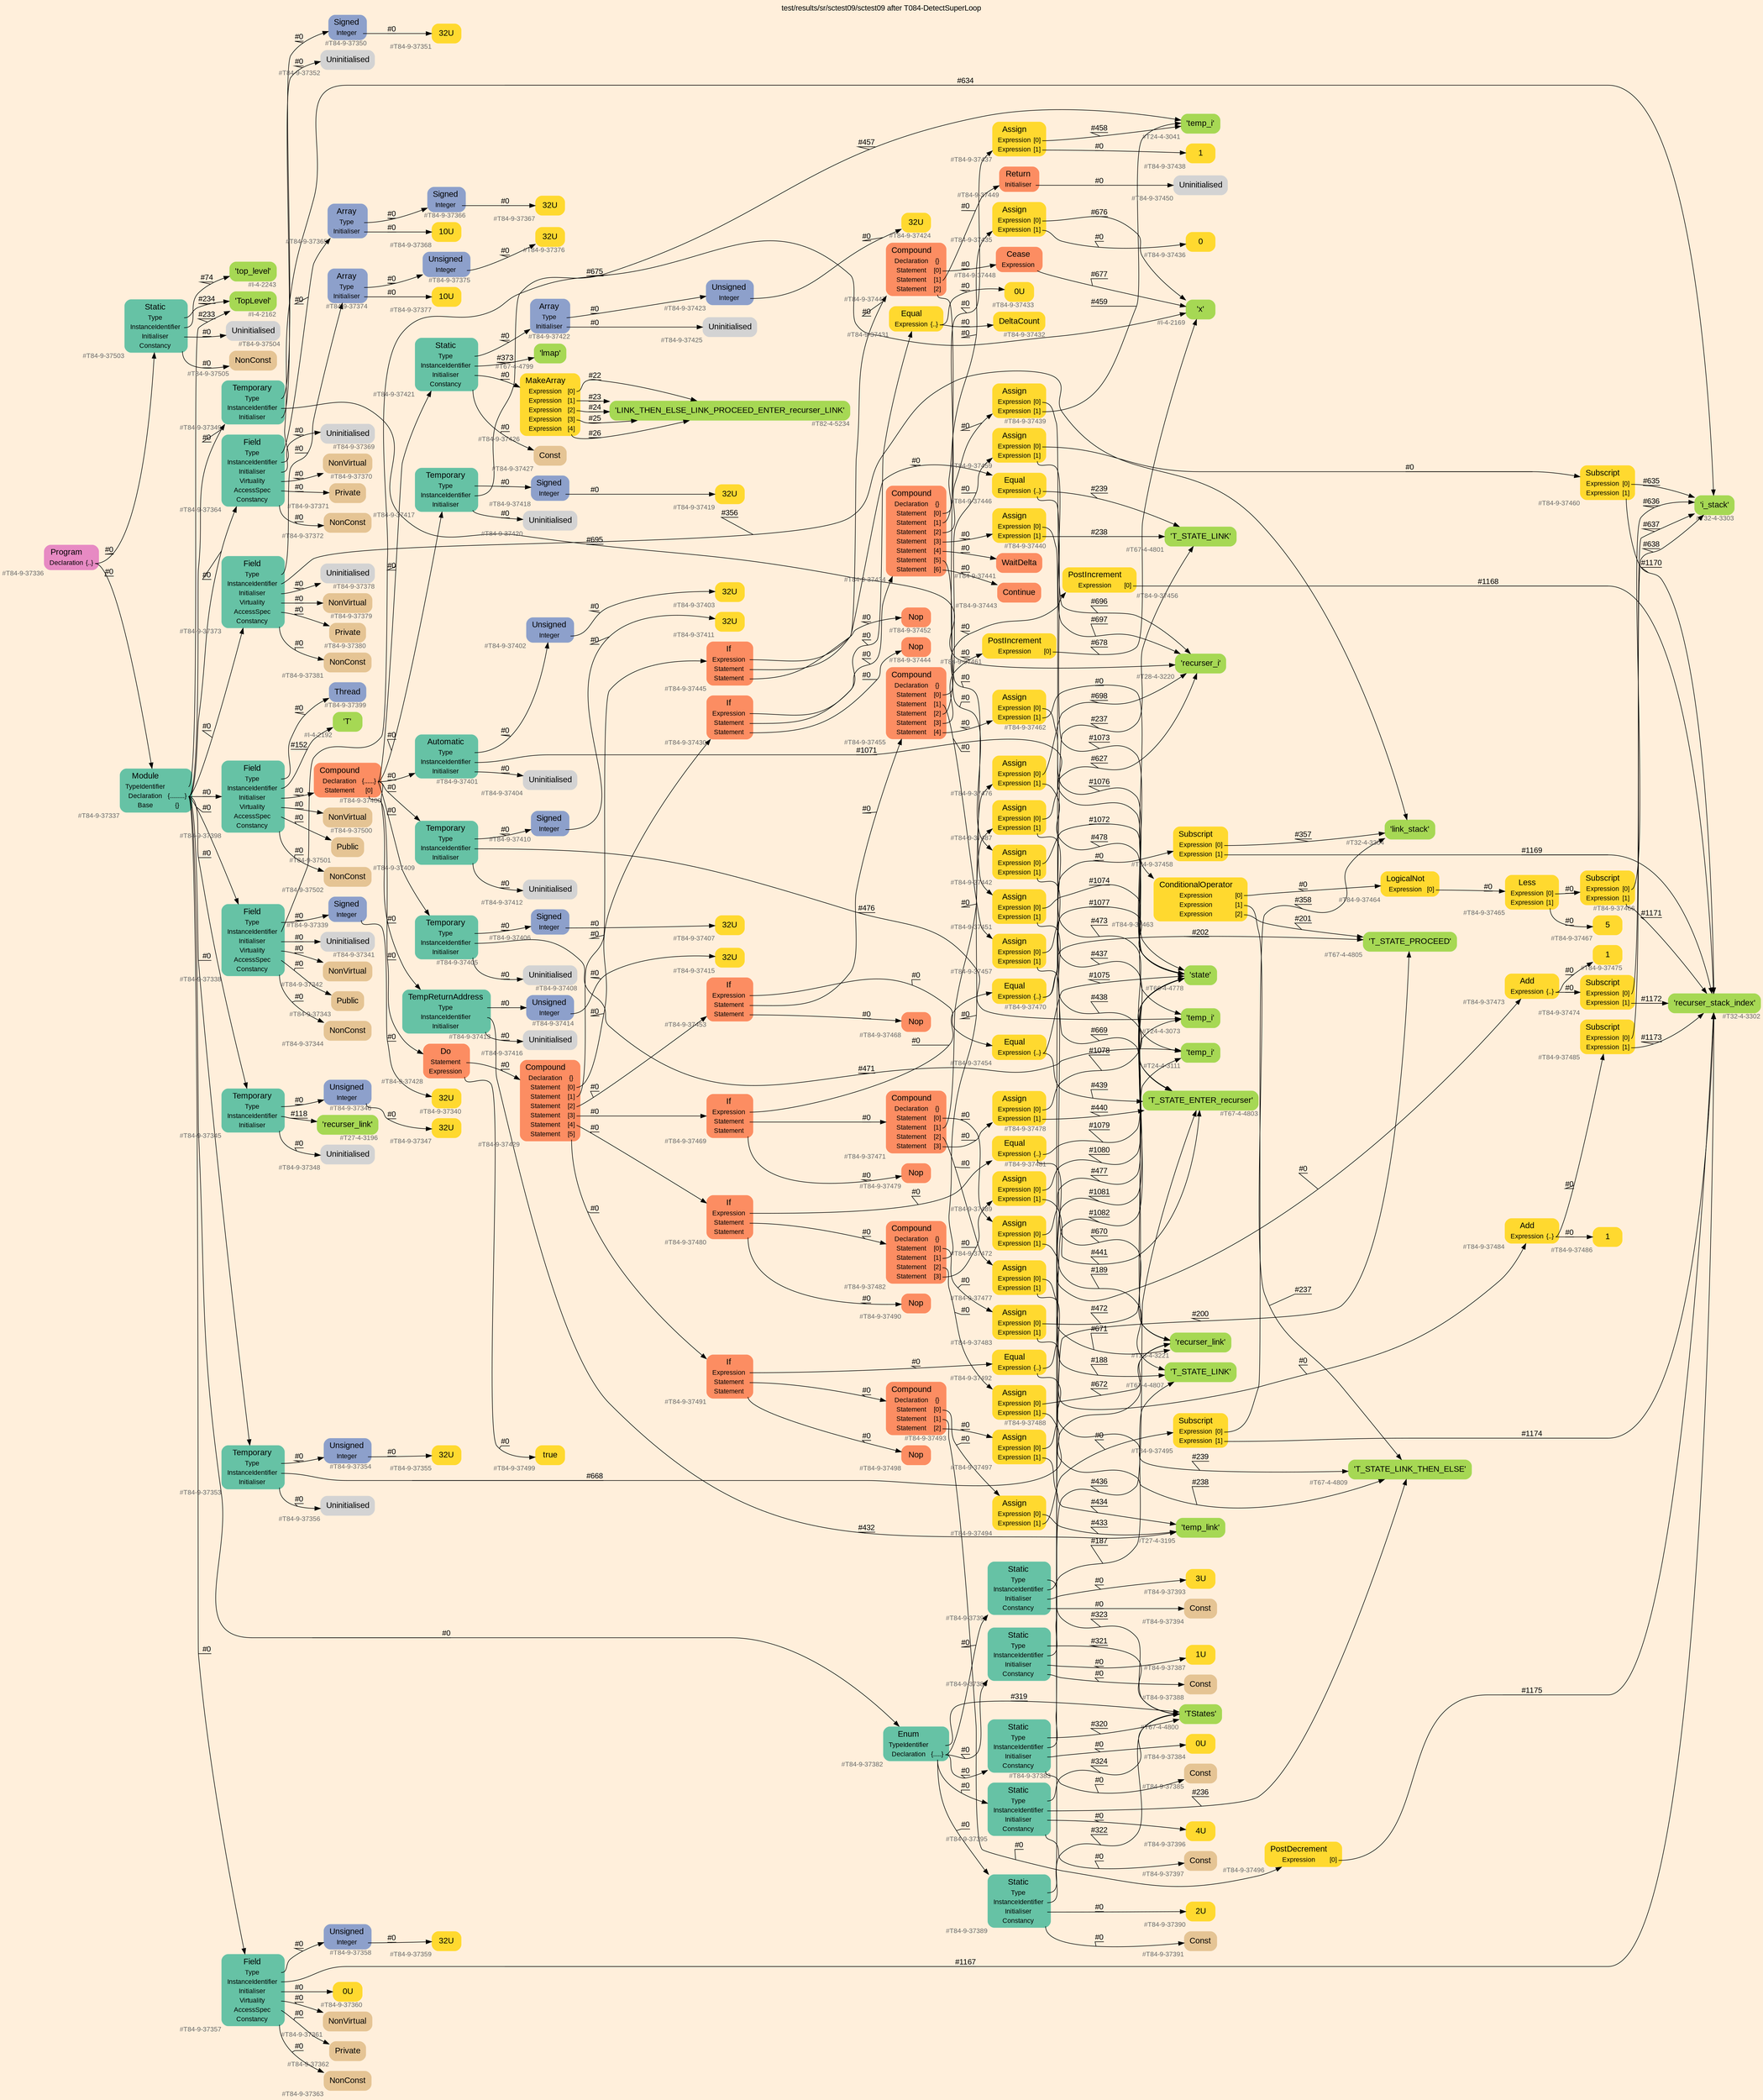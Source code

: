 digraph "test/results/sr/sctest09/sctest09 after T084-DetectSuperLoop" {
label = "test/results/sr/sctest09/sctest09 after T084-DetectSuperLoop"
labelloc = t
graph [
    rankdir = "LR"
    ranksep = 0.3
    bgcolor = antiquewhite1
    color = black
    fontcolor = black
    fontname = "Arial"
];
node [
    fontname = "Arial"
];
edge [
    fontname = "Arial"
];

// -------------------- node figure --------------------
// -------- block #T84-9-37336 ----------
"#T84-9-37336" [
    fillcolor = "/set28/4"
    xlabel = "#T84-9-37336"
    fontsize = "12"
    fontcolor = grey40
    shape = "plaintext"
    label = <<TABLE BORDER="0" CELLBORDER="0" CELLSPACING="0">
     <TR><TD><FONT COLOR="black" POINT-SIZE="15">Program</FONT></TD></TR>
     <TR><TD><FONT COLOR="black" POINT-SIZE="12">Declaration</FONT></TD><TD PORT="port0"><FONT COLOR="black" POINT-SIZE="12">{..}</FONT></TD></TR>
    </TABLE>>
    style = "rounded,filled"
];

// -------- block #T84-9-37337 ----------
"#T84-9-37337" [
    fillcolor = "/set28/1"
    xlabel = "#T84-9-37337"
    fontsize = "12"
    fontcolor = grey40
    shape = "plaintext"
    label = <<TABLE BORDER="0" CELLBORDER="0" CELLSPACING="0">
     <TR><TD><FONT COLOR="black" POINT-SIZE="15">Module</FONT></TD></TR>
     <TR><TD><FONT COLOR="black" POINT-SIZE="12">TypeIdentifier</FONT></TD><TD PORT="port0"></TD></TR>
     <TR><TD><FONT COLOR="black" POINT-SIZE="12">Declaration</FONT></TD><TD PORT="port1"><FONT COLOR="black" POINT-SIZE="12">{.........}</FONT></TD></TR>
     <TR><TD><FONT COLOR="black" POINT-SIZE="12">Base</FONT></TD><TD PORT="port2"><FONT COLOR="black" POINT-SIZE="12">{}</FONT></TD></TR>
    </TABLE>>
    style = "rounded,filled"
];

// -------- block #I-4-2162 ----------
"#I-4-2162" [
    fillcolor = "/set28/5"
    xlabel = "#I-4-2162"
    fontsize = "12"
    fontcolor = grey40
    shape = "plaintext"
    label = <<TABLE BORDER="0" CELLBORDER="0" CELLSPACING="0">
     <TR><TD><FONT COLOR="black" POINT-SIZE="15">'TopLevel'</FONT></TD></TR>
    </TABLE>>
    style = "rounded,filled"
];

// -------- block #T84-9-37338 ----------
"#T84-9-37338" [
    fillcolor = "/set28/1"
    xlabel = "#T84-9-37338"
    fontsize = "12"
    fontcolor = grey40
    shape = "plaintext"
    label = <<TABLE BORDER="0" CELLBORDER="0" CELLSPACING="0">
     <TR><TD><FONT COLOR="black" POINT-SIZE="15">Field</FONT></TD></TR>
     <TR><TD><FONT COLOR="black" POINT-SIZE="12">Type</FONT></TD><TD PORT="port0"></TD></TR>
     <TR><TD><FONT COLOR="black" POINT-SIZE="12">InstanceIdentifier</FONT></TD><TD PORT="port1"></TD></TR>
     <TR><TD><FONT COLOR="black" POINT-SIZE="12">Initialiser</FONT></TD><TD PORT="port2"></TD></TR>
     <TR><TD><FONT COLOR="black" POINT-SIZE="12">Virtuality</FONT></TD><TD PORT="port3"></TD></TR>
     <TR><TD><FONT COLOR="black" POINT-SIZE="12">AccessSpec</FONT></TD><TD PORT="port4"></TD></TR>
     <TR><TD><FONT COLOR="black" POINT-SIZE="12">Constancy</FONT></TD><TD PORT="port5"></TD></TR>
    </TABLE>>
    style = "rounded,filled"
];

// -------- block #T84-9-37339 ----------
"#T84-9-37339" [
    fillcolor = "/set28/3"
    xlabel = "#T84-9-37339"
    fontsize = "12"
    fontcolor = grey40
    shape = "plaintext"
    label = <<TABLE BORDER="0" CELLBORDER="0" CELLSPACING="0">
     <TR><TD><FONT COLOR="black" POINT-SIZE="15">Signed</FONT></TD></TR>
     <TR><TD><FONT COLOR="black" POINT-SIZE="12">Integer</FONT></TD><TD PORT="port0"></TD></TR>
    </TABLE>>
    style = "rounded,filled"
];

// -------- block #T84-9-37340 ----------
"#T84-9-37340" [
    fillcolor = "/set28/6"
    xlabel = "#T84-9-37340"
    fontsize = "12"
    fontcolor = grey40
    shape = "plaintext"
    label = <<TABLE BORDER="0" CELLBORDER="0" CELLSPACING="0">
     <TR><TD><FONT COLOR="black" POINT-SIZE="15">32U</FONT></TD></TR>
    </TABLE>>
    style = "rounded,filled"
];

// -------- block #I-4-2169 ----------
"#I-4-2169" [
    fillcolor = "/set28/5"
    xlabel = "#I-4-2169"
    fontsize = "12"
    fontcolor = grey40
    shape = "plaintext"
    label = <<TABLE BORDER="0" CELLBORDER="0" CELLSPACING="0">
     <TR><TD><FONT COLOR="black" POINT-SIZE="15">'x'</FONT></TD></TR>
    </TABLE>>
    style = "rounded,filled"
];

// -------- block #T84-9-37341 ----------
"#T84-9-37341" [
    xlabel = "#T84-9-37341"
    fontsize = "12"
    fontcolor = grey40
    shape = "plaintext"
    label = <<TABLE BORDER="0" CELLBORDER="0" CELLSPACING="0">
     <TR><TD><FONT COLOR="black" POINT-SIZE="15">Uninitialised</FONT></TD></TR>
    </TABLE>>
    style = "rounded,filled"
];

// -------- block #T84-9-37342 ----------
"#T84-9-37342" [
    fillcolor = "/set28/7"
    xlabel = "#T84-9-37342"
    fontsize = "12"
    fontcolor = grey40
    shape = "plaintext"
    label = <<TABLE BORDER="0" CELLBORDER="0" CELLSPACING="0">
     <TR><TD><FONT COLOR="black" POINT-SIZE="15">NonVirtual</FONT></TD></TR>
    </TABLE>>
    style = "rounded,filled"
];

// -------- block #T84-9-37343 ----------
"#T84-9-37343" [
    fillcolor = "/set28/7"
    xlabel = "#T84-9-37343"
    fontsize = "12"
    fontcolor = grey40
    shape = "plaintext"
    label = <<TABLE BORDER="0" CELLBORDER="0" CELLSPACING="0">
     <TR><TD><FONT COLOR="black" POINT-SIZE="15">Public</FONT></TD></TR>
    </TABLE>>
    style = "rounded,filled"
];

// -------- block #T84-9-37344 ----------
"#T84-9-37344" [
    fillcolor = "/set28/7"
    xlabel = "#T84-9-37344"
    fontsize = "12"
    fontcolor = grey40
    shape = "plaintext"
    label = <<TABLE BORDER="0" CELLBORDER="0" CELLSPACING="0">
     <TR><TD><FONT COLOR="black" POINT-SIZE="15">NonConst</FONT></TD></TR>
    </TABLE>>
    style = "rounded,filled"
];

// -------- block #T84-9-37345 ----------
"#T84-9-37345" [
    fillcolor = "/set28/1"
    xlabel = "#T84-9-37345"
    fontsize = "12"
    fontcolor = grey40
    shape = "plaintext"
    label = <<TABLE BORDER="0" CELLBORDER="0" CELLSPACING="0">
     <TR><TD><FONT COLOR="black" POINT-SIZE="15">Temporary</FONT></TD></TR>
     <TR><TD><FONT COLOR="black" POINT-SIZE="12">Type</FONT></TD><TD PORT="port0"></TD></TR>
     <TR><TD><FONT COLOR="black" POINT-SIZE="12">InstanceIdentifier</FONT></TD><TD PORT="port1"></TD></TR>
     <TR><TD><FONT COLOR="black" POINT-SIZE="12">Initialiser</FONT></TD><TD PORT="port2"></TD></TR>
    </TABLE>>
    style = "rounded,filled"
];

// -------- block #T84-9-37346 ----------
"#T84-9-37346" [
    fillcolor = "/set28/3"
    xlabel = "#T84-9-37346"
    fontsize = "12"
    fontcolor = grey40
    shape = "plaintext"
    label = <<TABLE BORDER="0" CELLBORDER="0" CELLSPACING="0">
     <TR><TD><FONT COLOR="black" POINT-SIZE="15">Unsigned</FONT></TD></TR>
     <TR><TD><FONT COLOR="black" POINT-SIZE="12">Integer</FONT></TD><TD PORT="port0"></TD></TR>
    </TABLE>>
    style = "rounded,filled"
];

// -------- block #T84-9-37347 ----------
"#T84-9-37347" [
    fillcolor = "/set28/6"
    xlabel = "#T84-9-37347"
    fontsize = "12"
    fontcolor = grey40
    shape = "plaintext"
    label = <<TABLE BORDER="0" CELLBORDER="0" CELLSPACING="0">
     <TR><TD><FONT COLOR="black" POINT-SIZE="15">32U</FONT></TD></TR>
    </TABLE>>
    style = "rounded,filled"
];

// -------- block #T27-4-3196 ----------
"#T27-4-3196" [
    fillcolor = "/set28/5"
    xlabel = "#T27-4-3196"
    fontsize = "12"
    fontcolor = grey40
    shape = "plaintext"
    label = <<TABLE BORDER="0" CELLBORDER="0" CELLSPACING="0">
     <TR><TD><FONT COLOR="black" POINT-SIZE="15">'recurser_link'</FONT></TD></TR>
    </TABLE>>
    style = "rounded,filled"
];

// -------- block #T84-9-37348 ----------
"#T84-9-37348" [
    xlabel = "#T84-9-37348"
    fontsize = "12"
    fontcolor = grey40
    shape = "plaintext"
    label = <<TABLE BORDER="0" CELLBORDER="0" CELLSPACING="0">
     <TR><TD><FONT COLOR="black" POINT-SIZE="15">Uninitialised</FONT></TD></TR>
    </TABLE>>
    style = "rounded,filled"
];

// -------- block #T84-9-37349 ----------
"#T84-9-37349" [
    fillcolor = "/set28/1"
    xlabel = "#T84-9-37349"
    fontsize = "12"
    fontcolor = grey40
    shape = "plaintext"
    label = <<TABLE BORDER="0" CELLBORDER="0" CELLSPACING="0">
     <TR><TD><FONT COLOR="black" POINT-SIZE="15">Temporary</FONT></TD></TR>
     <TR><TD><FONT COLOR="black" POINT-SIZE="12">Type</FONT></TD><TD PORT="port0"></TD></TR>
     <TR><TD><FONT COLOR="black" POINT-SIZE="12">InstanceIdentifier</FONT></TD><TD PORT="port1"></TD></TR>
     <TR><TD><FONT COLOR="black" POINT-SIZE="12">Initialiser</FONT></TD><TD PORT="port2"></TD></TR>
    </TABLE>>
    style = "rounded,filled"
];

// -------- block #T84-9-37350 ----------
"#T84-9-37350" [
    fillcolor = "/set28/3"
    xlabel = "#T84-9-37350"
    fontsize = "12"
    fontcolor = grey40
    shape = "plaintext"
    label = <<TABLE BORDER="0" CELLBORDER="0" CELLSPACING="0">
     <TR><TD><FONT COLOR="black" POINT-SIZE="15">Signed</FONT></TD></TR>
     <TR><TD><FONT COLOR="black" POINT-SIZE="12">Integer</FONT></TD><TD PORT="port0"></TD></TR>
    </TABLE>>
    style = "rounded,filled"
];

// -------- block #T84-9-37351 ----------
"#T84-9-37351" [
    fillcolor = "/set28/6"
    xlabel = "#T84-9-37351"
    fontsize = "12"
    fontcolor = grey40
    shape = "plaintext"
    label = <<TABLE BORDER="0" CELLBORDER="0" CELLSPACING="0">
     <TR><TD><FONT COLOR="black" POINT-SIZE="15">32U</FONT></TD></TR>
    </TABLE>>
    style = "rounded,filled"
];

// -------- block #T28-4-3220 ----------
"#T28-4-3220" [
    fillcolor = "/set28/5"
    xlabel = "#T28-4-3220"
    fontsize = "12"
    fontcolor = grey40
    shape = "plaintext"
    label = <<TABLE BORDER="0" CELLBORDER="0" CELLSPACING="0">
     <TR><TD><FONT COLOR="black" POINT-SIZE="15">'recurser_i'</FONT></TD></TR>
    </TABLE>>
    style = "rounded,filled"
];

// -------- block #T84-9-37352 ----------
"#T84-9-37352" [
    xlabel = "#T84-9-37352"
    fontsize = "12"
    fontcolor = grey40
    shape = "plaintext"
    label = <<TABLE BORDER="0" CELLBORDER="0" CELLSPACING="0">
     <TR><TD><FONT COLOR="black" POINT-SIZE="15">Uninitialised</FONT></TD></TR>
    </TABLE>>
    style = "rounded,filled"
];

// -------- block #T84-9-37353 ----------
"#T84-9-37353" [
    fillcolor = "/set28/1"
    xlabel = "#T84-9-37353"
    fontsize = "12"
    fontcolor = grey40
    shape = "plaintext"
    label = <<TABLE BORDER="0" CELLBORDER="0" CELLSPACING="0">
     <TR><TD><FONT COLOR="black" POINT-SIZE="15">Temporary</FONT></TD></TR>
     <TR><TD><FONT COLOR="black" POINT-SIZE="12">Type</FONT></TD><TD PORT="port0"></TD></TR>
     <TR><TD><FONT COLOR="black" POINT-SIZE="12">InstanceIdentifier</FONT></TD><TD PORT="port1"></TD></TR>
     <TR><TD><FONT COLOR="black" POINT-SIZE="12">Initialiser</FONT></TD><TD PORT="port2"></TD></TR>
    </TABLE>>
    style = "rounded,filled"
];

// -------- block #T84-9-37354 ----------
"#T84-9-37354" [
    fillcolor = "/set28/3"
    xlabel = "#T84-9-37354"
    fontsize = "12"
    fontcolor = grey40
    shape = "plaintext"
    label = <<TABLE BORDER="0" CELLBORDER="0" CELLSPACING="0">
     <TR><TD><FONT COLOR="black" POINT-SIZE="15">Unsigned</FONT></TD></TR>
     <TR><TD><FONT COLOR="black" POINT-SIZE="12">Integer</FONT></TD><TD PORT="port0"></TD></TR>
    </TABLE>>
    style = "rounded,filled"
];

// -------- block #T84-9-37355 ----------
"#T84-9-37355" [
    fillcolor = "/set28/6"
    xlabel = "#T84-9-37355"
    fontsize = "12"
    fontcolor = grey40
    shape = "plaintext"
    label = <<TABLE BORDER="0" CELLBORDER="0" CELLSPACING="0">
     <TR><TD><FONT COLOR="black" POINT-SIZE="15">32U</FONT></TD></TR>
    </TABLE>>
    style = "rounded,filled"
];

// -------- block #T28-4-3221 ----------
"#T28-4-3221" [
    fillcolor = "/set28/5"
    xlabel = "#T28-4-3221"
    fontsize = "12"
    fontcolor = grey40
    shape = "plaintext"
    label = <<TABLE BORDER="0" CELLBORDER="0" CELLSPACING="0">
     <TR><TD><FONT COLOR="black" POINT-SIZE="15">'recurser_link'</FONT></TD></TR>
    </TABLE>>
    style = "rounded,filled"
];

// -------- block #T84-9-37356 ----------
"#T84-9-37356" [
    xlabel = "#T84-9-37356"
    fontsize = "12"
    fontcolor = grey40
    shape = "plaintext"
    label = <<TABLE BORDER="0" CELLBORDER="0" CELLSPACING="0">
     <TR><TD><FONT COLOR="black" POINT-SIZE="15">Uninitialised</FONT></TD></TR>
    </TABLE>>
    style = "rounded,filled"
];

// -------- block #T84-9-37357 ----------
"#T84-9-37357" [
    fillcolor = "/set28/1"
    xlabel = "#T84-9-37357"
    fontsize = "12"
    fontcolor = grey40
    shape = "plaintext"
    label = <<TABLE BORDER="0" CELLBORDER="0" CELLSPACING="0">
     <TR><TD><FONT COLOR="black" POINT-SIZE="15">Field</FONT></TD></TR>
     <TR><TD><FONT COLOR="black" POINT-SIZE="12">Type</FONT></TD><TD PORT="port0"></TD></TR>
     <TR><TD><FONT COLOR="black" POINT-SIZE="12">InstanceIdentifier</FONT></TD><TD PORT="port1"></TD></TR>
     <TR><TD><FONT COLOR="black" POINT-SIZE="12">Initialiser</FONT></TD><TD PORT="port2"></TD></TR>
     <TR><TD><FONT COLOR="black" POINT-SIZE="12">Virtuality</FONT></TD><TD PORT="port3"></TD></TR>
     <TR><TD><FONT COLOR="black" POINT-SIZE="12">AccessSpec</FONT></TD><TD PORT="port4"></TD></TR>
     <TR><TD><FONT COLOR="black" POINT-SIZE="12">Constancy</FONT></TD><TD PORT="port5"></TD></TR>
    </TABLE>>
    style = "rounded,filled"
];

// -------- block #T84-9-37358 ----------
"#T84-9-37358" [
    fillcolor = "/set28/3"
    xlabel = "#T84-9-37358"
    fontsize = "12"
    fontcolor = grey40
    shape = "plaintext"
    label = <<TABLE BORDER="0" CELLBORDER="0" CELLSPACING="0">
     <TR><TD><FONT COLOR="black" POINT-SIZE="15">Unsigned</FONT></TD></TR>
     <TR><TD><FONT COLOR="black" POINT-SIZE="12">Integer</FONT></TD><TD PORT="port0"></TD></TR>
    </TABLE>>
    style = "rounded,filled"
];

// -------- block #T84-9-37359 ----------
"#T84-9-37359" [
    fillcolor = "/set28/6"
    xlabel = "#T84-9-37359"
    fontsize = "12"
    fontcolor = grey40
    shape = "plaintext"
    label = <<TABLE BORDER="0" CELLBORDER="0" CELLSPACING="0">
     <TR><TD><FONT COLOR="black" POINT-SIZE="15">32U</FONT></TD></TR>
    </TABLE>>
    style = "rounded,filled"
];

// -------- block #T32-4-3302 ----------
"#T32-4-3302" [
    fillcolor = "/set28/5"
    xlabel = "#T32-4-3302"
    fontsize = "12"
    fontcolor = grey40
    shape = "plaintext"
    label = <<TABLE BORDER="0" CELLBORDER="0" CELLSPACING="0">
     <TR><TD><FONT COLOR="black" POINT-SIZE="15">'recurser_stack_index'</FONT></TD></TR>
    </TABLE>>
    style = "rounded,filled"
];

// -------- block #T84-9-37360 ----------
"#T84-9-37360" [
    fillcolor = "/set28/6"
    xlabel = "#T84-9-37360"
    fontsize = "12"
    fontcolor = grey40
    shape = "plaintext"
    label = <<TABLE BORDER="0" CELLBORDER="0" CELLSPACING="0">
     <TR><TD><FONT COLOR="black" POINT-SIZE="15">0U</FONT></TD></TR>
    </TABLE>>
    style = "rounded,filled"
];

// -------- block #T84-9-37361 ----------
"#T84-9-37361" [
    fillcolor = "/set28/7"
    xlabel = "#T84-9-37361"
    fontsize = "12"
    fontcolor = grey40
    shape = "plaintext"
    label = <<TABLE BORDER="0" CELLBORDER="0" CELLSPACING="0">
     <TR><TD><FONT COLOR="black" POINT-SIZE="15">NonVirtual</FONT></TD></TR>
    </TABLE>>
    style = "rounded,filled"
];

// -------- block #T84-9-37362 ----------
"#T84-9-37362" [
    fillcolor = "/set28/7"
    xlabel = "#T84-9-37362"
    fontsize = "12"
    fontcolor = grey40
    shape = "plaintext"
    label = <<TABLE BORDER="0" CELLBORDER="0" CELLSPACING="0">
     <TR><TD><FONT COLOR="black" POINT-SIZE="15">Private</FONT></TD></TR>
    </TABLE>>
    style = "rounded,filled"
];

// -------- block #T84-9-37363 ----------
"#T84-9-37363" [
    fillcolor = "/set28/7"
    xlabel = "#T84-9-37363"
    fontsize = "12"
    fontcolor = grey40
    shape = "plaintext"
    label = <<TABLE BORDER="0" CELLBORDER="0" CELLSPACING="0">
     <TR><TD><FONT COLOR="black" POINT-SIZE="15">NonConst</FONT></TD></TR>
    </TABLE>>
    style = "rounded,filled"
];

// -------- block #T84-9-37364 ----------
"#T84-9-37364" [
    fillcolor = "/set28/1"
    xlabel = "#T84-9-37364"
    fontsize = "12"
    fontcolor = grey40
    shape = "plaintext"
    label = <<TABLE BORDER="0" CELLBORDER="0" CELLSPACING="0">
     <TR><TD><FONT COLOR="black" POINT-SIZE="15">Field</FONT></TD></TR>
     <TR><TD><FONT COLOR="black" POINT-SIZE="12">Type</FONT></TD><TD PORT="port0"></TD></TR>
     <TR><TD><FONT COLOR="black" POINT-SIZE="12">InstanceIdentifier</FONT></TD><TD PORT="port1"></TD></TR>
     <TR><TD><FONT COLOR="black" POINT-SIZE="12">Initialiser</FONT></TD><TD PORT="port2"></TD></TR>
     <TR><TD><FONT COLOR="black" POINT-SIZE="12">Virtuality</FONT></TD><TD PORT="port3"></TD></TR>
     <TR><TD><FONT COLOR="black" POINT-SIZE="12">AccessSpec</FONT></TD><TD PORT="port4"></TD></TR>
     <TR><TD><FONT COLOR="black" POINT-SIZE="12">Constancy</FONT></TD><TD PORT="port5"></TD></TR>
    </TABLE>>
    style = "rounded,filled"
];

// -------- block #T84-9-37365 ----------
"#T84-9-37365" [
    fillcolor = "/set28/3"
    xlabel = "#T84-9-37365"
    fontsize = "12"
    fontcolor = grey40
    shape = "plaintext"
    label = <<TABLE BORDER="0" CELLBORDER="0" CELLSPACING="0">
     <TR><TD><FONT COLOR="black" POINT-SIZE="15">Array</FONT></TD></TR>
     <TR><TD><FONT COLOR="black" POINT-SIZE="12">Type</FONT></TD><TD PORT="port0"></TD></TR>
     <TR><TD><FONT COLOR="black" POINT-SIZE="12">Initialiser</FONT></TD><TD PORT="port1"></TD></TR>
    </TABLE>>
    style = "rounded,filled"
];

// -------- block #T84-9-37366 ----------
"#T84-9-37366" [
    fillcolor = "/set28/3"
    xlabel = "#T84-9-37366"
    fontsize = "12"
    fontcolor = grey40
    shape = "plaintext"
    label = <<TABLE BORDER="0" CELLBORDER="0" CELLSPACING="0">
     <TR><TD><FONT COLOR="black" POINT-SIZE="15">Signed</FONT></TD></TR>
     <TR><TD><FONT COLOR="black" POINT-SIZE="12">Integer</FONT></TD><TD PORT="port0"></TD></TR>
    </TABLE>>
    style = "rounded,filled"
];

// -------- block #T84-9-37367 ----------
"#T84-9-37367" [
    fillcolor = "/set28/6"
    xlabel = "#T84-9-37367"
    fontsize = "12"
    fontcolor = grey40
    shape = "plaintext"
    label = <<TABLE BORDER="0" CELLBORDER="0" CELLSPACING="0">
     <TR><TD><FONT COLOR="black" POINT-SIZE="15">32U</FONT></TD></TR>
    </TABLE>>
    style = "rounded,filled"
];

// -------- block #T84-9-37368 ----------
"#T84-9-37368" [
    fillcolor = "/set28/6"
    xlabel = "#T84-9-37368"
    fontsize = "12"
    fontcolor = grey40
    shape = "plaintext"
    label = <<TABLE BORDER="0" CELLBORDER="0" CELLSPACING="0">
     <TR><TD><FONT COLOR="black" POINT-SIZE="15">10U</FONT></TD></TR>
    </TABLE>>
    style = "rounded,filled"
];

// -------- block #T32-4-3303 ----------
"#T32-4-3303" [
    fillcolor = "/set28/5"
    xlabel = "#T32-4-3303"
    fontsize = "12"
    fontcolor = grey40
    shape = "plaintext"
    label = <<TABLE BORDER="0" CELLBORDER="0" CELLSPACING="0">
     <TR><TD><FONT COLOR="black" POINT-SIZE="15">'i_stack'</FONT></TD></TR>
    </TABLE>>
    style = "rounded,filled"
];

// -------- block #T84-9-37369 ----------
"#T84-9-37369" [
    xlabel = "#T84-9-37369"
    fontsize = "12"
    fontcolor = grey40
    shape = "plaintext"
    label = <<TABLE BORDER="0" CELLBORDER="0" CELLSPACING="0">
     <TR><TD><FONT COLOR="black" POINT-SIZE="15">Uninitialised</FONT></TD></TR>
    </TABLE>>
    style = "rounded,filled"
];

// -------- block #T84-9-37370 ----------
"#T84-9-37370" [
    fillcolor = "/set28/7"
    xlabel = "#T84-9-37370"
    fontsize = "12"
    fontcolor = grey40
    shape = "plaintext"
    label = <<TABLE BORDER="0" CELLBORDER="0" CELLSPACING="0">
     <TR><TD><FONT COLOR="black" POINT-SIZE="15">NonVirtual</FONT></TD></TR>
    </TABLE>>
    style = "rounded,filled"
];

// -------- block #T84-9-37371 ----------
"#T84-9-37371" [
    fillcolor = "/set28/7"
    xlabel = "#T84-9-37371"
    fontsize = "12"
    fontcolor = grey40
    shape = "plaintext"
    label = <<TABLE BORDER="0" CELLBORDER="0" CELLSPACING="0">
     <TR><TD><FONT COLOR="black" POINT-SIZE="15">Private</FONT></TD></TR>
    </TABLE>>
    style = "rounded,filled"
];

// -------- block #T84-9-37372 ----------
"#T84-9-37372" [
    fillcolor = "/set28/7"
    xlabel = "#T84-9-37372"
    fontsize = "12"
    fontcolor = grey40
    shape = "plaintext"
    label = <<TABLE BORDER="0" CELLBORDER="0" CELLSPACING="0">
     <TR><TD><FONT COLOR="black" POINT-SIZE="15">NonConst</FONT></TD></TR>
    </TABLE>>
    style = "rounded,filled"
];

// -------- block #T84-9-37373 ----------
"#T84-9-37373" [
    fillcolor = "/set28/1"
    xlabel = "#T84-9-37373"
    fontsize = "12"
    fontcolor = grey40
    shape = "plaintext"
    label = <<TABLE BORDER="0" CELLBORDER="0" CELLSPACING="0">
     <TR><TD><FONT COLOR="black" POINT-SIZE="15">Field</FONT></TD></TR>
     <TR><TD><FONT COLOR="black" POINT-SIZE="12">Type</FONT></TD><TD PORT="port0"></TD></TR>
     <TR><TD><FONT COLOR="black" POINT-SIZE="12">InstanceIdentifier</FONT></TD><TD PORT="port1"></TD></TR>
     <TR><TD><FONT COLOR="black" POINT-SIZE="12">Initialiser</FONT></TD><TD PORT="port2"></TD></TR>
     <TR><TD><FONT COLOR="black" POINT-SIZE="12">Virtuality</FONT></TD><TD PORT="port3"></TD></TR>
     <TR><TD><FONT COLOR="black" POINT-SIZE="12">AccessSpec</FONT></TD><TD PORT="port4"></TD></TR>
     <TR><TD><FONT COLOR="black" POINT-SIZE="12">Constancy</FONT></TD><TD PORT="port5"></TD></TR>
    </TABLE>>
    style = "rounded,filled"
];

// -------- block #T84-9-37374 ----------
"#T84-9-37374" [
    fillcolor = "/set28/3"
    xlabel = "#T84-9-37374"
    fontsize = "12"
    fontcolor = grey40
    shape = "plaintext"
    label = <<TABLE BORDER="0" CELLBORDER="0" CELLSPACING="0">
     <TR><TD><FONT COLOR="black" POINT-SIZE="15">Array</FONT></TD></TR>
     <TR><TD><FONT COLOR="black" POINT-SIZE="12">Type</FONT></TD><TD PORT="port0"></TD></TR>
     <TR><TD><FONT COLOR="black" POINT-SIZE="12">Initialiser</FONT></TD><TD PORT="port1"></TD></TR>
    </TABLE>>
    style = "rounded,filled"
];

// -------- block #T84-9-37375 ----------
"#T84-9-37375" [
    fillcolor = "/set28/3"
    xlabel = "#T84-9-37375"
    fontsize = "12"
    fontcolor = grey40
    shape = "plaintext"
    label = <<TABLE BORDER="0" CELLBORDER="0" CELLSPACING="0">
     <TR><TD><FONT COLOR="black" POINT-SIZE="15">Unsigned</FONT></TD></TR>
     <TR><TD><FONT COLOR="black" POINT-SIZE="12">Integer</FONT></TD><TD PORT="port0"></TD></TR>
    </TABLE>>
    style = "rounded,filled"
];

// -------- block #T84-9-37376 ----------
"#T84-9-37376" [
    fillcolor = "/set28/6"
    xlabel = "#T84-9-37376"
    fontsize = "12"
    fontcolor = grey40
    shape = "plaintext"
    label = <<TABLE BORDER="0" CELLBORDER="0" CELLSPACING="0">
     <TR><TD><FONT COLOR="black" POINT-SIZE="15">32U</FONT></TD></TR>
    </TABLE>>
    style = "rounded,filled"
];

// -------- block #T84-9-37377 ----------
"#T84-9-37377" [
    fillcolor = "/set28/6"
    xlabel = "#T84-9-37377"
    fontsize = "12"
    fontcolor = grey40
    shape = "plaintext"
    label = <<TABLE BORDER="0" CELLBORDER="0" CELLSPACING="0">
     <TR><TD><FONT COLOR="black" POINT-SIZE="15">10U</FONT></TD></TR>
    </TABLE>>
    style = "rounded,filled"
];

// -------- block #T32-4-3304 ----------
"#T32-4-3304" [
    fillcolor = "/set28/5"
    xlabel = "#T32-4-3304"
    fontsize = "12"
    fontcolor = grey40
    shape = "plaintext"
    label = <<TABLE BORDER="0" CELLBORDER="0" CELLSPACING="0">
     <TR><TD><FONT COLOR="black" POINT-SIZE="15">'link_stack'</FONT></TD></TR>
    </TABLE>>
    style = "rounded,filled"
];

// -------- block #T84-9-37378 ----------
"#T84-9-37378" [
    xlabel = "#T84-9-37378"
    fontsize = "12"
    fontcolor = grey40
    shape = "plaintext"
    label = <<TABLE BORDER="0" CELLBORDER="0" CELLSPACING="0">
     <TR><TD><FONT COLOR="black" POINT-SIZE="15">Uninitialised</FONT></TD></TR>
    </TABLE>>
    style = "rounded,filled"
];

// -------- block #T84-9-37379 ----------
"#T84-9-37379" [
    fillcolor = "/set28/7"
    xlabel = "#T84-9-37379"
    fontsize = "12"
    fontcolor = grey40
    shape = "plaintext"
    label = <<TABLE BORDER="0" CELLBORDER="0" CELLSPACING="0">
     <TR><TD><FONT COLOR="black" POINT-SIZE="15">NonVirtual</FONT></TD></TR>
    </TABLE>>
    style = "rounded,filled"
];

// -------- block #T84-9-37380 ----------
"#T84-9-37380" [
    fillcolor = "/set28/7"
    xlabel = "#T84-9-37380"
    fontsize = "12"
    fontcolor = grey40
    shape = "plaintext"
    label = <<TABLE BORDER="0" CELLBORDER="0" CELLSPACING="0">
     <TR><TD><FONT COLOR="black" POINT-SIZE="15">Private</FONT></TD></TR>
    </TABLE>>
    style = "rounded,filled"
];

// -------- block #T84-9-37381 ----------
"#T84-9-37381" [
    fillcolor = "/set28/7"
    xlabel = "#T84-9-37381"
    fontsize = "12"
    fontcolor = grey40
    shape = "plaintext"
    label = <<TABLE BORDER="0" CELLBORDER="0" CELLSPACING="0">
     <TR><TD><FONT COLOR="black" POINT-SIZE="15">NonConst</FONT></TD></TR>
    </TABLE>>
    style = "rounded,filled"
];

// -------- block #T84-9-37382 ----------
"#T84-9-37382" [
    fillcolor = "/set28/1"
    xlabel = "#T84-9-37382"
    fontsize = "12"
    fontcolor = grey40
    shape = "plaintext"
    label = <<TABLE BORDER="0" CELLBORDER="0" CELLSPACING="0">
     <TR><TD><FONT COLOR="black" POINT-SIZE="15">Enum</FONT></TD></TR>
     <TR><TD><FONT COLOR="black" POINT-SIZE="12">TypeIdentifier</FONT></TD><TD PORT="port0"></TD></TR>
     <TR><TD><FONT COLOR="black" POINT-SIZE="12">Declaration</FONT></TD><TD PORT="port1"><FONT COLOR="black" POINT-SIZE="12">{.....}</FONT></TD></TR>
    </TABLE>>
    style = "rounded,filled"
];

// -------- block #T67-4-4800 ----------
"#T67-4-4800" [
    fillcolor = "/set28/5"
    xlabel = "#T67-4-4800"
    fontsize = "12"
    fontcolor = grey40
    shape = "plaintext"
    label = <<TABLE BORDER="0" CELLBORDER="0" CELLSPACING="0">
     <TR><TD><FONT COLOR="black" POINT-SIZE="15">'TStates'</FONT></TD></TR>
    </TABLE>>
    style = "rounded,filled"
];

// -------- block #T84-9-37383 ----------
"#T84-9-37383" [
    fillcolor = "/set28/1"
    xlabel = "#T84-9-37383"
    fontsize = "12"
    fontcolor = grey40
    shape = "plaintext"
    label = <<TABLE BORDER="0" CELLBORDER="0" CELLSPACING="0">
     <TR><TD><FONT COLOR="black" POINT-SIZE="15">Static</FONT></TD></TR>
     <TR><TD><FONT COLOR="black" POINT-SIZE="12">Type</FONT></TD><TD PORT="port0"></TD></TR>
     <TR><TD><FONT COLOR="black" POINT-SIZE="12">InstanceIdentifier</FONT></TD><TD PORT="port1"></TD></TR>
     <TR><TD><FONT COLOR="black" POINT-SIZE="12">Initialiser</FONT></TD><TD PORT="port2"></TD></TR>
     <TR><TD><FONT COLOR="black" POINT-SIZE="12">Constancy</FONT></TD><TD PORT="port3"></TD></TR>
    </TABLE>>
    style = "rounded,filled"
];

// -------- block #T67-4-4801 ----------
"#T67-4-4801" [
    fillcolor = "/set28/5"
    xlabel = "#T67-4-4801"
    fontsize = "12"
    fontcolor = grey40
    shape = "plaintext"
    label = <<TABLE BORDER="0" CELLBORDER="0" CELLSPACING="0">
     <TR><TD><FONT COLOR="black" POINT-SIZE="15">'T_STATE_LINK'</FONT></TD></TR>
    </TABLE>>
    style = "rounded,filled"
];

// -------- block #T84-9-37384 ----------
"#T84-9-37384" [
    fillcolor = "/set28/6"
    xlabel = "#T84-9-37384"
    fontsize = "12"
    fontcolor = grey40
    shape = "plaintext"
    label = <<TABLE BORDER="0" CELLBORDER="0" CELLSPACING="0">
     <TR><TD><FONT COLOR="black" POINT-SIZE="15">0U</FONT></TD></TR>
    </TABLE>>
    style = "rounded,filled"
];

// -------- block #T84-9-37385 ----------
"#T84-9-37385" [
    fillcolor = "/set28/7"
    xlabel = "#T84-9-37385"
    fontsize = "12"
    fontcolor = grey40
    shape = "plaintext"
    label = <<TABLE BORDER="0" CELLBORDER="0" CELLSPACING="0">
     <TR><TD><FONT COLOR="black" POINT-SIZE="15">Const</FONT></TD></TR>
    </TABLE>>
    style = "rounded,filled"
];

// -------- block #T84-9-37386 ----------
"#T84-9-37386" [
    fillcolor = "/set28/1"
    xlabel = "#T84-9-37386"
    fontsize = "12"
    fontcolor = grey40
    shape = "plaintext"
    label = <<TABLE BORDER="0" CELLBORDER="0" CELLSPACING="0">
     <TR><TD><FONT COLOR="black" POINT-SIZE="15">Static</FONT></TD></TR>
     <TR><TD><FONT COLOR="black" POINT-SIZE="12">Type</FONT></TD><TD PORT="port0"></TD></TR>
     <TR><TD><FONT COLOR="black" POINT-SIZE="12">InstanceIdentifier</FONT></TD><TD PORT="port1"></TD></TR>
     <TR><TD><FONT COLOR="black" POINT-SIZE="12">Initialiser</FONT></TD><TD PORT="port2"></TD></TR>
     <TR><TD><FONT COLOR="black" POINT-SIZE="12">Constancy</FONT></TD><TD PORT="port3"></TD></TR>
    </TABLE>>
    style = "rounded,filled"
];

// -------- block #T67-4-4803 ----------
"#T67-4-4803" [
    fillcolor = "/set28/5"
    xlabel = "#T67-4-4803"
    fontsize = "12"
    fontcolor = grey40
    shape = "plaintext"
    label = <<TABLE BORDER="0" CELLBORDER="0" CELLSPACING="0">
     <TR><TD><FONT COLOR="black" POINT-SIZE="15">'T_STATE_ENTER_recurser'</FONT></TD></TR>
    </TABLE>>
    style = "rounded,filled"
];

// -------- block #T84-9-37387 ----------
"#T84-9-37387" [
    fillcolor = "/set28/6"
    xlabel = "#T84-9-37387"
    fontsize = "12"
    fontcolor = grey40
    shape = "plaintext"
    label = <<TABLE BORDER="0" CELLBORDER="0" CELLSPACING="0">
     <TR><TD><FONT COLOR="black" POINT-SIZE="15">1U</FONT></TD></TR>
    </TABLE>>
    style = "rounded,filled"
];

// -------- block #T84-9-37388 ----------
"#T84-9-37388" [
    fillcolor = "/set28/7"
    xlabel = "#T84-9-37388"
    fontsize = "12"
    fontcolor = grey40
    shape = "plaintext"
    label = <<TABLE BORDER="0" CELLBORDER="0" CELLSPACING="0">
     <TR><TD><FONT COLOR="black" POINT-SIZE="15">Const</FONT></TD></TR>
    </TABLE>>
    style = "rounded,filled"
];

// -------- block #T84-9-37389 ----------
"#T84-9-37389" [
    fillcolor = "/set28/1"
    xlabel = "#T84-9-37389"
    fontsize = "12"
    fontcolor = grey40
    shape = "plaintext"
    label = <<TABLE BORDER="0" CELLBORDER="0" CELLSPACING="0">
     <TR><TD><FONT COLOR="black" POINT-SIZE="15">Static</FONT></TD></TR>
     <TR><TD><FONT COLOR="black" POINT-SIZE="12">Type</FONT></TD><TD PORT="port0"></TD></TR>
     <TR><TD><FONT COLOR="black" POINT-SIZE="12">InstanceIdentifier</FONT></TD><TD PORT="port1"></TD></TR>
     <TR><TD><FONT COLOR="black" POINT-SIZE="12">Initialiser</FONT></TD><TD PORT="port2"></TD></TR>
     <TR><TD><FONT COLOR="black" POINT-SIZE="12">Constancy</FONT></TD><TD PORT="port3"></TD></TR>
    </TABLE>>
    style = "rounded,filled"
];

// -------- block #T67-4-4805 ----------
"#T67-4-4805" [
    fillcolor = "/set28/5"
    xlabel = "#T67-4-4805"
    fontsize = "12"
    fontcolor = grey40
    shape = "plaintext"
    label = <<TABLE BORDER="0" CELLBORDER="0" CELLSPACING="0">
     <TR><TD><FONT COLOR="black" POINT-SIZE="15">'T_STATE_PROCEED'</FONT></TD></TR>
    </TABLE>>
    style = "rounded,filled"
];

// -------- block #T84-9-37390 ----------
"#T84-9-37390" [
    fillcolor = "/set28/6"
    xlabel = "#T84-9-37390"
    fontsize = "12"
    fontcolor = grey40
    shape = "plaintext"
    label = <<TABLE BORDER="0" CELLBORDER="0" CELLSPACING="0">
     <TR><TD><FONT COLOR="black" POINT-SIZE="15">2U</FONT></TD></TR>
    </TABLE>>
    style = "rounded,filled"
];

// -------- block #T84-9-37391 ----------
"#T84-9-37391" [
    fillcolor = "/set28/7"
    xlabel = "#T84-9-37391"
    fontsize = "12"
    fontcolor = grey40
    shape = "plaintext"
    label = <<TABLE BORDER="0" CELLBORDER="0" CELLSPACING="0">
     <TR><TD><FONT COLOR="black" POINT-SIZE="15">Const</FONT></TD></TR>
    </TABLE>>
    style = "rounded,filled"
];

// -------- block #T84-9-37392 ----------
"#T84-9-37392" [
    fillcolor = "/set28/1"
    xlabel = "#T84-9-37392"
    fontsize = "12"
    fontcolor = grey40
    shape = "plaintext"
    label = <<TABLE BORDER="0" CELLBORDER="0" CELLSPACING="0">
     <TR><TD><FONT COLOR="black" POINT-SIZE="15">Static</FONT></TD></TR>
     <TR><TD><FONT COLOR="black" POINT-SIZE="12">Type</FONT></TD><TD PORT="port0"></TD></TR>
     <TR><TD><FONT COLOR="black" POINT-SIZE="12">InstanceIdentifier</FONT></TD><TD PORT="port1"></TD></TR>
     <TR><TD><FONT COLOR="black" POINT-SIZE="12">Initialiser</FONT></TD><TD PORT="port2"></TD></TR>
     <TR><TD><FONT COLOR="black" POINT-SIZE="12">Constancy</FONT></TD><TD PORT="port3"></TD></TR>
    </TABLE>>
    style = "rounded,filled"
];

// -------- block #T67-4-4807 ----------
"#T67-4-4807" [
    fillcolor = "/set28/5"
    xlabel = "#T67-4-4807"
    fontsize = "12"
    fontcolor = grey40
    shape = "plaintext"
    label = <<TABLE BORDER="0" CELLBORDER="0" CELLSPACING="0">
     <TR><TD><FONT COLOR="black" POINT-SIZE="15">'T_STATE_LINK'</FONT></TD></TR>
    </TABLE>>
    style = "rounded,filled"
];

// -------- block #T84-9-37393 ----------
"#T84-9-37393" [
    fillcolor = "/set28/6"
    xlabel = "#T84-9-37393"
    fontsize = "12"
    fontcolor = grey40
    shape = "plaintext"
    label = <<TABLE BORDER="0" CELLBORDER="0" CELLSPACING="0">
     <TR><TD><FONT COLOR="black" POINT-SIZE="15">3U</FONT></TD></TR>
    </TABLE>>
    style = "rounded,filled"
];

// -------- block #T84-9-37394 ----------
"#T84-9-37394" [
    fillcolor = "/set28/7"
    xlabel = "#T84-9-37394"
    fontsize = "12"
    fontcolor = grey40
    shape = "plaintext"
    label = <<TABLE BORDER="0" CELLBORDER="0" CELLSPACING="0">
     <TR><TD><FONT COLOR="black" POINT-SIZE="15">Const</FONT></TD></TR>
    </TABLE>>
    style = "rounded,filled"
];

// -------- block #T84-9-37395 ----------
"#T84-9-37395" [
    fillcolor = "/set28/1"
    xlabel = "#T84-9-37395"
    fontsize = "12"
    fontcolor = grey40
    shape = "plaintext"
    label = <<TABLE BORDER="0" CELLBORDER="0" CELLSPACING="0">
     <TR><TD><FONT COLOR="black" POINT-SIZE="15">Static</FONT></TD></TR>
     <TR><TD><FONT COLOR="black" POINT-SIZE="12">Type</FONT></TD><TD PORT="port0"></TD></TR>
     <TR><TD><FONT COLOR="black" POINT-SIZE="12">InstanceIdentifier</FONT></TD><TD PORT="port1"></TD></TR>
     <TR><TD><FONT COLOR="black" POINT-SIZE="12">Initialiser</FONT></TD><TD PORT="port2"></TD></TR>
     <TR><TD><FONT COLOR="black" POINT-SIZE="12">Constancy</FONT></TD><TD PORT="port3"></TD></TR>
    </TABLE>>
    style = "rounded,filled"
];

// -------- block #T67-4-4809 ----------
"#T67-4-4809" [
    fillcolor = "/set28/5"
    xlabel = "#T67-4-4809"
    fontsize = "12"
    fontcolor = grey40
    shape = "plaintext"
    label = <<TABLE BORDER="0" CELLBORDER="0" CELLSPACING="0">
     <TR><TD><FONT COLOR="black" POINT-SIZE="15">'T_STATE_LINK_THEN_ELSE'</FONT></TD></TR>
    </TABLE>>
    style = "rounded,filled"
];

// -------- block #T84-9-37396 ----------
"#T84-9-37396" [
    fillcolor = "/set28/6"
    xlabel = "#T84-9-37396"
    fontsize = "12"
    fontcolor = grey40
    shape = "plaintext"
    label = <<TABLE BORDER="0" CELLBORDER="0" CELLSPACING="0">
     <TR><TD><FONT COLOR="black" POINT-SIZE="15">4U</FONT></TD></TR>
    </TABLE>>
    style = "rounded,filled"
];

// -------- block #T84-9-37397 ----------
"#T84-9-37397" [
    fillcolor = "/set28/7"
    xlabel = "#T84-9-37397"
    fontsize = "12"
    fontcolor = grey40
    shape = "plaintext"
    label = <<TABLE BORDER="0" CELLBORDER="0" CELLSPACING="0">
     <TR><TD><FONT COLOR="black" POINT-SIZE="15">Const</FONT></TD></TR>
    </TABLE>>
    style = "rounded,filled"
];

// -------- block #T84-9-37398 ----------
"#T84-9-37398" [
    fillcolor = "/set28/1"
    xlabel = "#T84-9-37398"
    fontsize = "12"
    fontcolor = grey40
    shape = "plaintext"
    label = <<TABLE BORDER="0" CELLBORDER="0" CELLSPACING="0">
     <TR><TD><FONT COLOR="black" POINT-SIZE="15">Field</FONT></TD></TR>
     <TR><TD><FONT COLOR="black" POINT-SIZE="12">Type</FONT></TD><TD PORT="port0"></TD></TR>
     <TR><TD><FONT COLOR="black" POINT-SIZE="12">InstanceIdentifier</FONT></TD><TD PORT="port1"></TD></TR>
     <TR><TD><FONT COLOR="black" POINT-SIZE="12">Initialiser</FONT></TD><TD PORT="port2"></TD></TR>
     <TR><TD><FONT COLOR="black" POINT-SIZE="12">Virtuality</FONT></TD><TD PORT="port3"></TD></TR>
     <TR><TD><FONT COLOR="black" POINT-SIZE="12">AccessSpec</FONT></TD><TD PORT="port4"></TD></TR>
     <TR><TD><FONT COLOR="black" POINT-SIZE="12">Constancy</FONT></TD><TD PORT="port5"></TD></TR>
    </TABLE>>
    style = "rounded,filled"
];

// -------- block #T84-9-37399 ----------
"#T84-9-37399" [
    fillcolor = "/set28/3"
    xlabel = "#T84-9-37399"
    fontsize = "12"
    fontcolor = grey40
    shape = "plaintext"
    label = <<TABLE BORDER="0" CELLBORDER="0" CELLSPACING="0">
     <TR><TD><FONT COLOR="black" POINT-SIZE="15">Thread</FONT></TD></TR>
    </TABLE>>
    style = "rounded,filled"
];

// -------- block #I-4-2192 ----------
"#I-4-2192" [
    fillcolor = "/set28/5"
    xlabel = "#I-4-2192"
    fontsize = "12"
    fontcolor = grey40
    shape = "plaintext"
    label = <<TABLE BORDER="0" CELLBORDER="0" CELLSPACING="0">
     <TR><TD><FONT COLOR="black" POINT-SIZE="15">'T'</FONT></TD></TR>
    </TABLE>>
    style = "rounded,filled"
];

// -------- block #T84-9-37400 ----------
"#T84-9-37400" [
    fillcolor = "/set28/2"
    xlabel = "#T84-9-37400"
    fontsize = "12"
    fontcolor = grey40
    shape = "plaintext"
    label = <<TABLE BORDER="0" CELLBORDER="0" CELLSPACING="0">
     <TR><TD><FONT COLOR="black" POINT-SIZE="15">Compound</FONT></TD></TR>
     <TR><TD><FONT COLOR="black" POINT-SIZE="12">Declaration</FONT></TD><TD PORT="port0"><FONT COLOR="black" POINT-SIZE="12">{......}</FONT></TD></TR>
     <TR><TD><FONT COLOR="black" POINT-SIZE="12">Statement</FONT></TD><TD PORT="port1"><FONT COLOR="black" POINT-SIZE="12">[0]</FONT></TD></TR>
    </TABLE>>
    style = "rounded,filled"
];

// -------- block #T84-9-37401 ----------
"#T84-9-37401" [
    fillcolor = "/set28/1"
    xlabel = "#T84-9-37401"
    fontsize = "12"
    fontcolor = grey40
    shape = "plaintext"
    label = <<TABLE BORDER="0" CELLBORDER="0" CELLSPACING="0">
     <TR><TD><FONT COLOR="black" POINT-SIZE="15">Automatic</FONT></TD></TR>
     <TR><TD><FONT COLOR="black" POINT-SIZE="12">Type</FONT></TD><TD PORT="port0"></TD></TR>
     <TR><TD><FONT COLOR="black" POINT-SIZE="12">InstanceIdentifier</FONT></TD><TD PORT="port1"></TD></TR>
     <TR><TD><FONT COLOR="black" POINT-SIZE="12">Initialiser</FONT></TD><TD PORT="port2"></TD></TR>
    </TABLE>>
    style = "rounded,filled"
];

// -------- block #T84-9-37402 ----------
"#T84-9-37402" [
    fillcolor = "/set28/3"
    xlabel = "#T84-9-37402"
    fontsize = "12"
    fontcolor = grey40
    shape = "plaintext"
    label = <<TABLE BORDER="0" CELLBORDER="0" CELLSPACING="0">
     <TR><TD><FONT COLOR="black" POINT-SIZE="15">Unsigned</FONT></TD></TR>
     <TR><TD><FONT COLOR="black" POINT-SIZE="12">Integer</FONT></TD><TD PORT="port0"></TD></TR>
    </TABLE>>
    style = "rounded,filled"
];

// -------- block #T84-9-37403 ----------
"#T84-9-37403" [
    fillcolor = "/set28/6"
    xlabel = "#T84-9-37403"
    fontsize = "12"
    fontcolor = grey40
    shape = "plaintext"
    label = <<TABLE BORDER="0" CELLBORDER="0" CELLSPACING="0">
     <TR><TD><FONT COLOR="black" POINT-SIZE="15">32U</FONT></TD></TR>
    </TABLE>>
    style = "rounded,filled"
];

// -------- block #T66-4-4778 ----------
"#T66-4-4778" [
    fillcolor = "/set28/5"
    xlabel = "#T66-4-4778"
    fontsize = "12"
    fontcolor = grey40
    shape = "plaintext"
    label = <<TABLE BORDER="0" CELLBORDER="0" CELLSPACING="0">
     <TR><TD><FONT COLOR="black" POINT-SIZE="15">'state'</FONT></TD></TR>
    </TABLE>>
    style = "rounded,filled"
];

// -------- block #T84-9-37404 ----------
"#T84-9-37404" [
    xlabel = "#T84-9-37404"
    fontsize = "12"
    fontcolor = grey40
    shape = "plaintext"
    label = <<TABLE BORDER="0" CELLBORDER="0" CELLSPACING="0">
     <TR><TD><FONT COLOR="black" POINT-SIZE="15">Uninitialised</FONT></TD></TR>
    </TABLE>>
    style = "rounded,filled"
];

// -------- block #T84-9-37405 ----------
"#T84-9-37405" [
    fillcolor = "/set28/1"
    xlabel = "#T84-9-37405"
    fontsize = "12"
    fontcolor = grey40
    shape = "plaintext"
    label = <<TABLE BORDER="0" CELLBORDER="0" CELLSPACING="0">
     <TR><TD><FONT COLOR="black" POINT-SIZE="15">Temporary</FONT></TD></TR>
     <TR><TD><FONT COLOR="black" POINT-SIZE="12">Type</FONT></TD><TD PORT="port0"></TD></TR>
     <TR><TD><FONT COLOR="black" POINT-SIZE="12">InstanceIdentifier</FONT></TD><TD PORT="port1"></TD></TR>
     <TR><TD><FONT COLOR="black" POINT-SIZE="12">Initialiser</FONT></TD><TD PORT="port2"></TD></TR>
    </TABLE>>
    style = "rounded,filled"
];

// -------- block #T84-9-37406 ----------
"#T84-9-37406" [
    fillcolor = "/set28/3"
    xlabel = "#T84-9-37406"
    fontsize = "12"
    fontcolor = grey40
    shape = "plaintext"
    label = <<TABLE BORDER="0" CELLBORDER="0" CELLSPACING="0">
     <TR><TD><FONT COLOR="black" POINT-SIZE="15">Signed</FONT></TD></TR>
     <TR><TD><FONT COLOR="black" POINT-SIZE="12">Integer</FONT></TD><TD PORT="port0"></TD></TR>
    </TABLE>>
    style = "rounded,filled"
];

// -------- block #T84-9-37407 ----------
"#T84-9-37407" [
    fillcolor = "/set28/6"
    xlabel = "#T84-9-37407"
    fontsize = "12"
    fontcolor = grey40
    shape = "plaintext"
    label = <<TABLE BORDER="0" CELLBORDER="0" CELLSPACING="0">
     <TR><TD><FONT COLOR="black" POINT-SIZE="15">32U</FONT></TD></TR>
    </TABLE>>
    style = "rounded,filled"
];

// -------- block #T24-4-3111 ----------
"#T24-4-3111" [
    fillcolor = "/set28/5"
    xlabel = "#T24-4-3111"
    fontsize = "12"
    fontcolor = grey40
    shape = "plaintext"
    label = <<TABLE BORDER="0" CELLBORDER="0" CELLSPACING="0">
     <TR><TD><FONT COLOR="black" POINT-SIZE="15">'temp_i'</FONT></TD></TR>
    </TABLE>>
    style = "rounded,filled"
];

// -------- block #T84-9-37408 ----------
"#T84-9-37408" [
    xlabel = "#T84-9-37408"
    fontsize = "12"
    fontcolor = grey40
    shape = "plaintext"
    label = <<TABLE BORDER="0" CELLBORDER="0" CELLSPACING="0">
     <TR><TD><FONT COLOR="black" POINT-SIZE="15">Uninitialised</FONT></TD></TR>
    </TABLE>>
    style = "rounded,filled"
];

// -------- block #T84-9-37409 ----------
"#T84-9-37409" [
    fillcolor = "/set28/1"
    xlabel = "#T84-9-37409"
    fontsize = "12"
    fontcolor = grey40
    shape = "plaintext"
    label = <<TABLE BORDER="0" CELLBORDER="0" CELLSPACING="0">
     <TR><TD><FONT COLOR="black" POINT-SIZE="15">Temporary</FONT></TD></TR>
     <TR><TD><FONT COLOR="black" POINT-SIZE="12">Type</FONT></TD><TD PORT="port0"></TD></TR>
     <TR><TD><FONT COLOR="black" POINT-SIZE="12">InstanceIdentifier</FONT></TD><TD PORT="port1"></TD></TR>
     <TR><TD><FONT COLOR="black" POINT-SIZE="12">Initialiser</FONT></TD><TD PORT="port2"></TD></TR>
    </TABLE>>
    style = "rounded,filled"
];

// -------- block #T84-9-37410 ----------
"#T84-9-37410" [
    fillcolor = "/set28/3"
    xlabel = "#T84-9-37410"
    fontsize = "12"
    fontcolor = grey40
    shape = "plaintext"
    label = <<TABLE BORDER="0" CELLBORDER="0" CELLSPACING="0">
     <TR><TD><FONT COLOR="black" POINT-SIZE="15">Signed</FONT></TD></TR>
     <TR><TD><FONT COLOR="black" POINT-SIZE="12">Integer</FONT></TD><TD PORT="port0"></TD></TR>
    </TABLE>>
    style = "rounded,filled"
];

// -------- block #T84-9-37411 ----------
"#T84-9-37411" [
    fillcolor = "/set28/6"
    xlabel = "#T84-9-37411"
    fontsize = "12"
    fontcolor = grey40
    shape = "plaintext"
    label = <<TABLE BORDER="0" CELLBORDER="0" CELLSPACING="0">
     <TR><TD><FONT COLOR="black" POINT-SIZE="15">32U</FONT></TD></TR>
    </TABLE>>
    style = "rounded,filled"
];

// -------- block #T24-4-3073 ----------
"#T24-4-3073" [
    fillcolor = "/set28/5"
    xlabel = "#T24-4-3073"
    fontsize = "12"
    fontcolor = grey40
    shape = "plaintext"
    label = <<TABLE BORDER="0" CELLBORDER="0" CELLSPACING="0">
     <TR><TD><FONT COLOR="black" POINT-SIZE="15">'temp_i'</FONT></TD></TR>
    </TABLE>>
    style = "rounded,filled"
];

// -------- block #T84-9-37412 ----------
"#T84-9-37412" [
    xlabel = "#T84-9-37412"
    fontsize = "12"
    fontcolor = grey40
    shape = "plaintext"
    label = <<TABLE BORDER="0" CELLBORDER="0" CELLSPACING="0">
     <TR><TD><FONT COLOR="black" POINT-SIZE="15">Uninitialised</FONT></TD></TR>
    </TABLE>>
    style = "rounded,filled"
];

// -------- block #T84-9-37413 ----------
"#T84-9-37413" [
    fillcolor = "/set28/1"
    xlabel = "#T84-9-37413"
    fontsize = "12"
    fontcolor = grey40
    shape = "plaintext"
    label = <<TABLE BORDER="0" CELLBORDER="0" CELLSPACING="0">
     <TR><TD><FONT COLOR="black" POINT-SIZE="15">TempReturnAddress</FONT></TD></TR>
     <TR><TD><FONT COLOR="black" POINT-SIZE="12">Type</FONT></TD><TD PORT="port0"></TD></TR>
     <TR><TD><FONT COLOR="black" POINT-SIZE="12">InstanceIdentifier</FONT></TD><TD PORT="port1"></TD></TR>
     <TR><TD><FONT COLOR="black" POINT-SIZE="12">Initialiser</FONT></TD><TD PORT="port2"></TD></TR>
    </TABLE>>
    style = "rounded,filled"
];

// -------- block #T84-9-37414 ----------
"#T84-9-37414" [
    fillcolor = "/set28/3"
    xlabel = "#T84-9-37414"
    fontsize = "12"
    fontcolor = grey40
    shape = "plaintext"
    label = <<TABLE BORDER="0" CELLBORDER="0" CELLSPACING="0">
     <TR><TD><FONT COLOR="black" POINT-SIZE="15">Unsigned</FONT></TD></TR>
     <TR><TD><FONT COLOR="black" POINT-SIZE="12">Integer</FONT></TD><TD PORT="port0"></TD></TR>
    </TABLE>>
    style = "rounded,filled"
];

// -------- block #T84-9-37415 ----------
"#T84-9-37415" [
    fillcolor = "/set28/6"
    xlabel = "#T84-9-37415"
    fontsize = "12"
    fontcolor = grey40
    shape = "plaintext"
    label = <<TABLE BORDER="0" CELLBORDER="0" CELLSPACING="0">
     <TR><TD><FONT COLOR="black" POINT-SIZE="15">32U</FONT></TD></TR>
    </TABLE>>
    style = "rounded,filled"
];

// -------- block #T27-4-3195 ----------
"#T27-4-3195" [
    fillcolor = "/set28/5"
    xlabel = "#T27-4-3195"
    fontsize = "12"
    fontcolor = grey40
    shape = "plaintext"
    label = <<TABLE BORDER="0" CELLBORDER="0" CELLSPACING="0">
     <TR><TD><FONT COLOR="black" POINT-SIZE="15">'temp_link'</FONT></TD></TR>
    </TABLE>>
    style = "rounded,filled"
];

// -------- block #T84-9-37416 ----------
"#T84-9-37416" [
    xlabel = "#T84-9-37416"
    fontsize = "12"
    fontcolor = grey40
    shape = "plaintext"
    label = <<TABLE BORDER="0" CELLBORDER="0" CELLSPACING="0">
     <TR><TD><FONT COLOR="black" POINT-SIZE="15">Uninitialised</FONT></TD></TR>
    </TABLE>>
    style = "rounded,filled"
];

// -------- block #T84-9-37417 ----------
"#T84-9-37417" [
    fillcolor = "/set28/1"
    xlabel = "#T84-9-37417"
    fontsize = "12"
    fontcolor = grey40
    shape = "plaintext"
    label = <<TABLE BORDER="0" CELLBORDER="0" CELLSPACING="0">
     <TR><TD><FONT COLOR="black" POINT-SIZE="15">Temporary</FONT></TD></TR>
     <TR><TD><FONT COLOR="black" POINT-SIZE="12">Type</FONT></TD><TD PORT="port0"></TD></TR>
     <TR><TD><FONT COLOR="black" POINT-SIZE="12">InstanceIdentifier</FONT></TD><TD PORT="port1"></TD></TR>
     <TR><TD><FONT COLOR="black" POINT-SIZE="12">Initialiser</FONT></TD><TD PORT="port2"></TD></TR>
    </TABLE>>
    style = "rounded,filled"
];

// -------- block #T84-9-37418 ----------
"#T84-9-37418" [
    fillcolor = "/set28/3"
    xlabel = "#T84-9-37418"
    fontsize = "12"
    fontcolor = grey40
    shape = "plaintext"
    label = <<TABLE BORDER="0" CELLBORDER="0" CELLSPACING="0">
     <TR><TD><FONT COLOR="black" POINT-SIZE="15">Signed</FONT></TD></TR>
     <TR><TD><FONT COLOR="black" POINT-SIZE="12">Integer</FONT></TD><TD PORT="port0"></TD></TR>
    </TABLE>>
    style = "rounded,filled"
];

// -------- block #T84-9-37419 ----------
"#T84-9-37419" [
    fillcolor = "/set28/6"
    xlabel = "#T84-9-37419"
    fontsize = "12"
    fontcolor = grey40
    shape = "plaintext"
    label = <<TABLE BORDER="0" CELLBORDER="0" CELLSPACING="0">
     <TR><TD><FONT COLOR="black" POINT-SIZE="15">32U</FONT></TD></TR>
    </TABLE>>
    style = "rounded,filled"
];

// -------- block #T24-4-3041 ----------
"#T24-4-3041" [
    fillcolor = "/set28/5"
    xlabel = "#T24-4-3041"
    fontsize = "12"
    fontcolor = grey40
    shape = "plaintext"
    label = <<TABLE BORDER="0" CELLBORDER="0" CELLSPACING="0">
     <TR><TD><FONT COLOR="black" POINT-SIZE="15">'temp_i'</FONT></TD></TR>
    </TABLE>>
    style = "rounded,filled"
];

// -------- block #T84-9-37420 ----------
"#T84-9-37420" [
    xlabel = "#T84-9-37420"
    fontsize = "12"
    fontcolor = grey40
    shape = "plaintext"
    label = <<TABLE BORDER="0" CELLBORDER="0" CELLSPACING="0">
     <TR><TD><FONT COLOR="black" POINT-SIZE="15">Uninitialised</FONT></TD></TR>
    </TABLE>>
    style = "rounded,filled"
];

// -------- block #T84-9-37421 ----------
"#T84-9-37421" [
    fillcolor = "/set28/1"
    xlabel = "#T84-9-37421"
    fontsize = "12"
    fontcolor = grey40
    shape = "plaintext"
    label = <<TABLE BORDER="0" CELLBORDER="0" CELLSPACING="0">
     <TR><TD><FONT COLOR="black" POINT-SIZE="15">Static</FONT></TD></TR>
     <TR><TD><FONT COLOR="black" POINT-SIZE="12">Type</FONT></TD><TD PORT="port0"></TD></TR>
     <TR><TD><FONT COLOR="black" POINT-SIZE="12">InstanceIdentifier</FONT></TD><TD PORT="port1"></TD></TR>
     <TR><TD><FONT COLOR="black" POINT-SIZE="12">Initialiser</FONT></TD><TD PORT="port2"></TD></TR>
     <TR><TD><FONT COLOR="black" POINT-SIZE="12">Constancy</FONT></TD><TD PORT="port3"></TD></TR>
    </TABLE>>
    style = "rounded,filled"
];

// -------- block #T84-9-37422 ----------
"#T84-9-37422" [
    fillcolor = "/set28/3"
    xlabel = "#T84-9-37422"
    fontsize = "12"
    fontcolor = grey40
    shape = "plaintext"
    label = <<TABLE BORDER="0" CELLBORDER="0" CELLSPACING="0">
     <TR><TD><FONT COLOR="black" POINT-SIZE="15">Array</FONT></TD></TR>
     <TR><TD><FONT COLOR="black" POINT-SIZE="12">Type</FONT></TD><TD PORT="port0"></TD></TR>
     <TR><TD><FONT COLOR="black" POINT-SIZE="12">Initialiser</FONT></TD><TD PORT="port1"></TD></TR>
    </TABLE>>
    style = "rounded,filled"
];

// -------- block #T84-9-37423 ----------
"#T84-9-37423" [
    fillcolor = "/set28/3"
    xlabel = "#T84-9-37423"
    fontsize = "12"
    fontcolor = grey40
    shape = "plaintext"
    label = <<TABLE BORDER="0" CELLBORDER="0" CELLSPACING="0">
     <TR><TD><FONT COLOR="black" POINT-SIZE="15">Unsigned</FONT></TD></TR>
     <TR><TD><FONT COLOR="black" POINT-SIZE="12">Integer</FONT></TD><TD PORT="port0"></TD></TR>
    </TABLE>>
    style = "rounded,filled"
];

// -------- block #T84-9-37424 ----------
"#T84-9-37424" [
    fillcolor = "/set28/6"
    xlabel = "#T84-9-37424"
    fontsize = "12"
    fontcolor = grey40
    shape = "plaintext"
    label = <<TABLE BORDER="0" CELLBORDER="0" CELLSPACING="0">
     <TR><TD><FONT COLOR="black" POINT-SIZE="15">32U</FONT></TD></TR>
    </TABLE>>
    style = "rounded,filled"
];

// -------- block #T84-9-37425 ----------
"#T84-9-37425" [
    xlabel = "#T84-9-37425"
    fontsize = "12"
    fontcolor = grey40
    shape = "plaintext"
    label = <<TABLE BORDER="0" CELLBORDER="0" CELLSPACING="0">
     <TR><TD><FONT COLOR="black" POINT-SIZE="15">Uninitialised</FONT></TD></TR>
    </TABLE>>
    style = "rounded,filled"
];

// -------- block #T67-4-4799 ----------
"#T67-4-4799" [
    fillcolor = "/set28/5"
    xlabel = "#T67-4-4799"
    fontsize = "12"
    fontcolor = grey40
    shape = "plaintext"
    label = <<TABLE BORDER="0" CELLBORDER="0" CELLSPACING="0">
     <TR><TD><FONT COLOR="black" POINT-SIZE="15">'lmap'</FONT></TD></TR>
    </TABLE>>
    style = "rounded,filled"
];

// -------- block #T84-9-37426 ----------
"#T84-9-37426" [
    fillcolor = "/set28/6"
    xlabel = "#T84-9-37426"
    fontsize = "12"
    fontcolor = grey40
    shape = "plaintext"
    label = <<TABLE BORDER="0" CELLBORDER="0" CELLSPACING="0">
     <TR><TD><FONT COLOR="black" POINT-SIZE="15">MakeArray</FONT></TD></TR>
     <TR><TD><FONT COLOR="black" POINT-SIZE="12">Expression</FONT></TD><TD PORT="port0"><FONT COLOR="black" POINT-SIZE="12">[0]</FONT></TD></TR>
     <TR><TD><FONT COLOR="black" POINT-SIZE="12">Expression</FONT></TD><TD PORT="port1"><FONT COLOR="black" POINT-SIZE="12">[1]</FONT></TD></TR>
     <TR><TD><FONT COLOR="black" POINT-SIZE="12">Expression</FONT></TD><TD PORT="port2"><FONT COLOR="black" POINT-SIZE="12">[2]</FONT></TD></TR>
     <TR><TD><FONT COLOR="black" POINT-SIZE="12">Expression</FONT></TD><TD PORT="port3"><FONT COLOR="black" POINT-SIZE="12">[3]</FONT></TD></TR>
     <TR><TD><FONT COLOR="black" POINT-SIZE="12">Expression</FONT></TD><TD PORT="port4"><FONT COLOR="black" POINT-SIZE="12">[4]</FONT></TD></TR>
    </TABLE>>
    style = "rounded,filled"
];

// -------- block #T82-4-5234 ----------
"#T82-4-5234" [
    fillcolor = "/set28/5"
    xlabel = "#T82-4-5234"
    fontsize = "12"
    fontcolor = grey40
    shape = "plaintext"
    label = <<TABLE BORDER="0" CELLBORDER="0" CELLSPACING="0">
     <TR><TD><FONT COLOR="black" POINT-SIZE="15">'LINK_THEN_ELSE_LINK_PROCEED_ENTER_recurser_LINK'</FONT></TD></TR>
    </TABLE>>
    style = "rounded,filled"
];

// -------- block #T84-9-37427 ----------
"#T84-9-37427" [
    fillcolor = "/set28/7"
    xlabel = "#T84-9-37427"
    fontsize = "12"
    fontcolor = grey40
    shape = "plaintext"
    label = <<TABLE BORDER="0" CELLBORDER="0" CELLSPACING="0">
     <TR><TD><FONT COLOR="black" POINT-SIZE="15">Const</FONT></TD></TR>
    </TABLE>>
    style = "rounded,filled"
];

// -------- block #T84-9-37428 ----------
"#T84-9-37428" [
    fillcolor = "/set28/2"
    xlabel = "#T84-9-37428"
    fontsize = "12"
    fontcolor = grey40
    shape = "plaintext"
    label = <<TABLE BORDER="0" CELLBORDER="0" CELLSPACING="0">
     <TR><TD><FONT COLOR="black" POINT-SIZE="15">Do</FONT></TD></TR>
     <TR><TD><FONT COLOR="black" POINT-SIZE="12">Statement</FONT></TD><TD PORT="port0"></TD></TR>
     <TR><TD><FONT COLOR="black" POINT-SIZE="12">Expression</FONT></TD><TD PORT="port1"></TD></TR>
    </TABLE>>
    style = "rounded,filled"
];

// -------- block #T84-9-37429 ----------
"#T84-9-37429" [
    fillcolor = "/set28/2"
    xlabel = "#T84-9-37429"
    fontsize = "12"
    fontcolor = grey40
    shape = "plaintext"
    label = <<TABLE BORDER="0" CELLBORDER="0" CELLSPACING="0">
     <TR><TD><FONT COLOR="black" POINT-SIZE="15">Compound</FONT></TD></TR>
     <TR><TD><FONT COLOR="black" POINT-SIZE="12">Declaration</FONT></TD><TD PORT="port0"><FONT COLOR="black" POINT-SIZE="12">{}</FONT></TD></TR>
     <TR><TD><FONT COLOR="black" POINT-SIZE="12">Statement</FONT></TD><TD PORT="port1"><FONT COLOR="black" POINT-SIZE="12">[0]</FONT></TD></TR>
     <TR><TD><FONT COLOR="black" POINT-SIZE="12">Statement</FONT></TD><TD PORT="port2"><FONT COLOR="black" POINT-SIZE="12">[1]</FONT></TD></TR>
     <TR><TD><FONT COLOR="black" POINT-SIZE="12">Statement</FONT></TD><TD PORT="port3"><FONT COLOR="black" POINT-SIZE="12">[2]</FONT></TD></TR>
     <TR><TD><FONT COLOR="black" POINT-SIZE="12">Statement</FONT></TD><TD PORT="port4"><FONT COLOR="black" POINT-SIZE="12">[3]</FONT></TD></TR>
     <TR><TD><FONT COLOR="black" POINT-SIZE="12">Statement</FONT></TD><TD PORT="port5"><FONT COLOR="black" POINT-SIZE="12">[4]</FONT></TD></TR>
     <TR><TD><FONT COLOR="black" POINT-SIZE="12">Statement</FONT></TD><TD PORT="port6"><FONT COLOR="black" POINT-SIZE="12">[5]</FONT></TD></TR>
    </TABLE>>
    style = "rounded,filled"
];

// -------- block #T84-9-37430 ----------
"#T84-9-37430" [
    fillcolor = "/set28/2"
    xlabel = "#T84-9-37430"
    fontsize = "12"
    fontcolor = grey40
    shape = "plaintext"
    label = <<TABLE BORDER="0" CELLBORDER="0" CELLSPACING="0">
     <TR><TD><FONT COLOR="black" POINT-SIZE="15">If</FONT></TD></TR>
     <TR><TD><FONT COLOR="black" POINT-SIZE="12">Expression</FONT></TD><TD PORT="port0"></TD></TR>
     <TR><TD><FONT COLOR="black" POINT-SIZE="12">Statement</FONT></TD><TD PORT="port1"></TD></TR>
     <TR><TD><FONT COLOR="black" POINT-SIZE="12">Statement</FONT></TD><TD PORT="port2"></TD></TR>
    </TABLE>>
    style = "rounded,filled"
];

// -------- block #T84-9-37431 ----------
"#T84-9-37431" [
    fillcolor = "/set28/6"
    xlabel = "#T84-9-37431"
    fontsize = "12"
    fontcolor = grey40
    shape = "plaintext"
    label = <<TABLE BORDER="0" CELLBORDER="0" CELLSPACING="0">
     <TR><TD><FONT COLOR="black" POINT-SIZE="15">Equal</FONT></TD></TR>
     <TR><TD><FONT COLOR="black" POINT-SIZE="12">Expression</FONT></TD><TD PORT="port0"><FONT COLOR="black" POINT-SIZE="12">{..}</FONT></TD></TR>
    </TABLE>>
    style = "rounded,filled"
];

// -------- block #T84-9-37432 ----------
"#T84-9-37432" [
    fillcolor = "/set28/6"
    xlabel = "#T84-9-37432"
    fontsize = "12"
    fontcolor = grey40
    shape = "plaintext"
    label = <<TABLE BORDER="0" CELLBORDER="0" CELLSPACING="0">
     <TR><TD><FONT COLOR="black" POINT-SIZE="15">DeltaCount</FONT></TD></TR>
    </TABLE>>
    style = "rounded,filled"
];

// -------- block #T84-9-37433 ----------
"#T84-9-37433" [
    fillcolor = "/set28/6"
    xlabel = "#T84-9-37433"
    fontsize = "12"
    fontcolor = grey40
    shape = "plaintext"
    label = <<TABLE BORDER="0" CELLBORDER="0" CELLSPACING="0">
     <TR><TD><FONT COLOR="black" POINT-SIZE="15">0U</FONT></TD></TR>
    </TABLE>>
    style = "rounded,filled"
];

// -------- block #T84-9-37434 ----------
"#T84-9-37434" [
    fillcolor = "/set28/2"
    xlabel = "#T84-9-37434"
    fontsize = "12"
    fontcolor = grey40
    shape = "plaintext"
    label = <<TABLE BORDER="0" CELLBORDER="0" CELLSPACING="0">
     <TR><TD><FONT COLOR="black" POINT-SIZE="15">Compound</FONT></TD></TR>
     <TR><TD><FONT COLOR="black" POINT-SIZE="12">Declaration</FONT></TD><TD PORT="port0"><FONT COLOR="black" POINT-SIZE="12">{}</FONT></TD></TR>
     <TR><TD><FONT COLOR="black" POINT-SIZE="12">Statement</FONT></TD><TD PORT="port1"><FONT COLOR="black" POINT-SIZE="12">[0]</FONT></TD></TR>
     <TR><TD><FONT COLOR="black" POINT-SIZE="12">Statement</FONT></TD><TD PORT="port2"><FONT COLOR="black" POINT-SIZE="12">[1]</FONT></TD></TR>
     <TR><TD><FONT COLOR="black" POINT-SIZE="12">Statement</FONT></TD><TD PORT="port3"><FONT COLOR="black" POINT-SIZE="12">[2]</FONT></TD></TR>
     <TR><TD><FONT COLOR="black" POINT-SIZE="12">Statement</FONT></TD><TD PORT="port4"><FONT COLOR="black" POINT-SIZE="12">[3]</FONT></TD></TR>
     <TR><TD><FONT COLOR="black" POINT-SIZE="12">Statement</FONT></TD><TD PORT="port5"><FONT COLOR="black" POINT-SIZE="12">[4]</FONT></TD></TR>
     <TR><TD><FONT COLOR="black" POINT-SIZE="12">Statement</FONT></TD><TD PORT="port6"><FONT COLOR="black" POINT-SIZE="12">[5]</FONT></TD></TR>
     <TR><TD><FONT COLOR="black" POINT-SIZE="12">Statement</FONT></TD><TD PORT="port7"><FONT COLOR="black" POINT-SIZE="12">[6]</FONT></TD></TR>
    </TABLE>>
    style = "rounded,filled"
];

// -------- block #T84-9-37435 ----------
"#T84-9-37435" [
    fillcolor = "/set28/6"
    xlabel = "#T84-9-37435"
    fontsize = "12"
    fontcolor = grey40
    shape = "plaintext"
    label = <<TABLE BORDER="0" CELLBORDER="0" CELLSPACING="0">
     <TR><TD><FONT COLOR="black" POINT-SIZE="15">Assign</FONT></TD></TR>
     <TR><TD><FONT COLOR="black" POINT-SIZE="12">Expression</FONT></TD><TD PORT="port0"><FONT COLOR="black" POINT-SIZE="12">[0]</FONT></TD></TR>
     <TR><TD><FONT COLOR="black" POINT-SIZE="12">Expression</FONT></TD><TD PORT="port1"><FONT COLOR="black" POINT-SIZE="12">[1]</FONT></TD></TR>
    </TABLE>>
    style = "rounded,filled"
];

// -------- block #T84-9-37436 ----------
"#T84-9-37436" [
    fillcolor = "/set28/6"
    xlabel = "#T84-9-37436"
    fontsize = "12"
    fontcolor = grey40
    shape = "plaintext"
    label = <<TABLE BORDER="0" CELLBORDER="0" CELLSPACING="0">
     <TR><TD><FONT COLOR="black" POINT-SIZE="15">0</FONT></TD></TR>
    </TABLE>>
    style = "rounded,filled"
];

// -------- block #T84-9-37437 ----------
"#T84-9-37437" [
    fillcolor = "/set28/6"
    xlabel = "#T84-9-37437"
    fontsize = "12"
    fontcolor = grey40
    shape = "plaintext"
    label = <<TABLE BORDER="0" CELLBORDER="0" CELLSPACING="0">
     <TR><TD><FONT COLOR="black" POINT-SIZE="15">Assign</FONT></TD></TR>
     <TR><TD><FONT COLOR="black" POINT-SIZE="12">Expression</FONT></TD><TD PORT="port0"><FONT COLOR="black" POINT-SIZE="12">[0]</FONT></TD></TR>
     <TR><TD><FONT COLOR="black" POINT-SIZE="12">Expression</FONT></TD><TD PORT="port1"><FONT COLOR="black" POINT-SIZE="12">[1]</FONT></TD></TR>
    </TABLE>>
    style = "rounded,filled"
];

// -------- block #T84-9-37438 ----------
"#T84-9-37438" [
    fillcolor = "/set28/6"
    xlabel = "#T84-9-37438"
    fontsize = "12"
    fontcolor = grey40
    shape = "plaintext"
    label = <<TABLE BORDER="0" CELLBORDER="0" CELLSPACING="0">
     <TR><TD><FONT COLOR="black" POINT-SIZE="15">1</FONT></TD></TR>
    </TABLE>>
    style = "rounded,filled"
];

// -------- block #T84-9-37439 ----------
"#T84-9-37439" [
    fillcolor = "/set28/6"
    xlabel = "#T84-9-37439"
    fontsize = "12"
    fontcolor = grey40
    shape = "plaintext"
    label = <<TABLE BORDER="0" CELLBORDER="0" CELLSPACING="0">
     <TR><TD><FONT COLOR="black" POINT-SIZE="15">Assign</FONT></TD></TR>
     <TR><TD><FONT COLOR="black" POINT-SIZE="12">Expression</FONT></TD><TD PORT="port0"><FONT COLOR="black" POINT-SIZE="12">[0]</FONT></TD></TR>
     <TR><TD><FONT COLOR="black" POINT-SIZE="12">Expression</FONT></TD><TD PORT="port1"><FONT COLOR="black" POINT-SIZE="12">[1]</FONT></TD></TR>
    </TABLE>>
    style = "rounded,filled"
];

// -------- block #T84-9-37440 ----------
"#T84-9-37440" [
    fillcolor = "/set28/6"
    xlabel = "#T84-9-37440"
    fontsize = "12"
    fontcolor = grey40
    shape = "plaintext"
    label = <<TABLE BORDER="0" CELLBORDER="0" CELLSPACING="0">
     <TR><TD><FONT COLOR="black" POINT-SIZE="15">Assign</FONT></TD></TR>
     <TR><TD><FONT COLOR="black" POINT-SIZE="12">Expression</FONT></TD><TD PORT="port0"><FONT COLOR="black" POINT-SIZE="12">[0]</FONT></TD></TR>
     <TR><TD><FONT COLOR="black" POINT-SIZE="12">Expression</FONT></TD><TD PORT="port1"><FONT COLOR="black" POINT-SIZE="12">[1]</FONT></TD></TR>
    </TABLE>>
    style = "rounded,filled"
];

// -------- block #T84-9-37441 ----------
"#T84-9-37441" [
    fillcolor = "/set28/2"
    xlabel = "#T84-9-37441"
    fontsize = "12"
    fontcolor = grey40
    shape = "plaintext"
    label = <<TABLE BORDER="0" CELLBORDER="0" CELLSPACING="0">
     <TR><TD><FONT COLOR="black" POINT-SIZE="15">WaitDelta</FONT></TD></TR>
    </TABLE>>
    style = "rounded,filled"
];

// -------- block #T84-9-37442 ----------
"#T84-9-37442" [
    fillcolor = "/set28/6"
    xlabel = "#T84-9-37442"
    fontsize = "12"
    fontcolor = grey40
    shape = "plaintext"
    label = <<TABLE BORDER="0" CELLBORDER="0" CELLSPACING="0">
     <TR><TD><FONT COLOR="black" POINT-SIZE="15">Assign</FONT></TD></TR>
     <TR><TD><FONT COLOR="black" POINT-SIZE="12">Expression</FONT></TD><TD PORT="port0"><FONT COLOR="black" POINT-SIZE="12">[0]</FONT></TD></TR>
     <TR><TD><FONT COLOR="black" POINT-SIZE="12">Expression</FONT></TD><TD PORT="port1"><FONT COLOR="black" POINT-SIZE="12">[1]</FONT></TD></TR>
    </TABLE>>
    style = "rounded,filled"
];

// -------- block #T84-9-37443 ----------
"#T84-9-37443" [
    fillcolor = "/set28/2"
    xlabel = "#T84-9-37443"
    fontsize = "12"
    fontcolor = grey40
    shape = "plaintext"
    label = <<TABLE BORDER="0" CELLBORDER="0" CELLSPACING="0">
     <TR><TD><FONT COLOR="black" POINT-SIZE="15">Continue</FONT></TD></TR>
    </TABLE>>
    style = "rounded,filled"
];

// -------- block #T84-9-37444 ----------
"#T84-9-37444" [
    fillcolor = "/set28/2"
    xlabel = "#T84-9-37444"
    fontsize = "12"
    fontcolor = grey40
    shape = "plaintext"
    label = <<TABLE BORDER="0" CELLBORDER="0" CELLSPACING="0">
     <TR><TD><FONT COLOR="black" POINT-SIZE="15">Nop</FONT></TD></TR>
    </TABLE>>
    style = "rounded,filled"
];

// -------- block #T84-9-37445 ----------
"#T84-9-37445" [
    fillcolor = "/set28/2"
    xlabel = "#T84-9-37445"
    fontsize = "12"
    fontcolor = grey40
    shape = "plaintext"
    label = <<TABLE BORDER="0" CELLBORDER="0" CELLSPACING="0">
     <TR><TD><FONT COLOR="black" POINT-SIZE="15">If</FONT></TD></TR>
     <TR><TD><FONT COLOR="black" POINT-SIZE="12">Expression</FONT></TD><TD PORT="port0"></TD></TR>
     <TR><TD><FONT COLOR="black" POINT-SIZE="12">Statement</FONT></TD><TD PORT="port1"></TD></TR>
     <TR><TD><FONT COLOR="black" POINT-SIZE="12">Statement</FONT></TD><TD PORT="port2"></TD></TR>
    </TABLE>>
    style = "rounded,filled"
];

// -------- block #T84-9-37446 ----------
"#T84-9-37446" [
    fillcolor = "/set28/6"
    xlabel = "#T84-9-37446"
    fontsize = "12"
    fontcolor = grey40
    shape = "plaintext"
    label = <<TABLE BORDER="0" CELLBORDER="0" CELLSPACING="0">
     <TR><TD><FONT COLOR="black" POINT-SIZE="15">Equal</FONT></TD></TR>
     <TR><TD><FONT COLOR="black" POINT-SIZE="12">Expression</FONT></TD><TD PORT="port0"><FONT COLOR="black" POINT-SIZE="12">{..}</FONT></TD></TR>
    </TABLE>>
    style = "rounded,filled"
];

// -------- block #T84-9-37447 ----------
"#T84-9-37447" [
    fillcolor = "/set28/2"
    xlabel = "#T84-9-37447"
    fontsize = "12"
    fontcolor = grey40
    shape = "plaintext"
    label = <<TABLE BORDER="0" CELLBORDER="0" CELLSPACING="0">
     <TR><TD><FONT COLOR="black" POINT-SIZE="15">Compound</FONT></TD></TR>
     <TR><TD><FONT COLOR="black" POINT-SIZE="12">Declaration</FONT></TD><TD PORT="port0"><FONT COLOR="black" POINT-SIZE="12">{}</FONT></TD></TR>
     <TR><TD><FONT COLOR="black" POINT-SIZE="12">Statement</FONT></TD><TD PORT="port1"><FONT COLOR="black" POINT-SIZE="12">[0]</FONT></TD></TR>
     <TR><TD><FONT COLOR="black" POINT-SIZE="12">Statement</FONT></TD><TD PORT="port2"><FONT COLOR="black" POINT-SIZE="12">[1]</FONT></TD></TR>
     <TR><TD><FONT COLOR="black" POINT-SIZE="12">Statement</FONT></TD><TD PORT="port3"><FONT COLOR="black" POINT-SIZE="12">[2]</FONT></TD></TR>
    </TABLE>>
    style = "rounded,filled"
];

// -------- block #T84-9-37448 ----------
"#T84-9-37448" [
    fillcolor = "/set28/2"
    xlabel = "#T84-9-37448"
    fontsize = "12"
    fontcolor = grey40
    shape = "plaintext"
    label = <<TABLE BORDER="0" CELLBORDER="0" CELLSPACING="0">
     <TR><TD><FONT COLOR="black" POINT-SIZE="15">Cease</FONT></TD></TR>
     <TR><TD><FONT COLOR="black" POINT-SIZE="12">Expression</FONT></TD><TD PORT="port0"></TD></TR>
    </TABLE>>
    style = "rounded,filled"
];

// -------- block #T84-9-37449 ----------
"#T84-9-37449" [
    fillcolor = "/set28/2"
    xlabel = "#T84-9-37449"
    fontsize = "12"
    fontcolor = grey40
    shape = "plaintext"
    label = <<TABLE BORDER="0" CELLBORDER="0" CELLSPACING="0">
     <TR><TD><FONT COLOR="black" POINT-SIZE="15">Return</FONT></TD></TR>
     <TR><TD><FONT COLOR="black" POINT-SIZE="12">Initialiser</FONT></TD><TD PORT="port0"></TD></TR>
    </TABLE>>
    style = "rounded,filled"
];

// -------- block #T84-9-37450 ----------
"#T84-9-37450" [
    xlabel = "#T84-9-37450"
    fontsize = "12"
    fontcolor = grey40
    shape = "plaintext"
    label = <<TABLE BORDER="0" CELLBORDER="0" CELLSPACING="0">
     <TR><TD><FONT COLOR="black" POINT-SIZE="15">Uninitialised</FONT></TD></TR>
    </TABLE>>
    style = "rounded,filled"
];

// -------- block #T84-9-37451 ----------
"#T84-9-37451" [
    fillcolor = "/set28/6"
    xlabel = "#T84-9-37451"
    fontsize = "12"
    fontcolor = grey40
    shape = "plaintext"
    label = <<TABLE BORDER="0" CELLBORDER="0" CELLSPACING="0">
     <TR><TD><FONT COLOR="black" POINT-SIZE="15">Assign</FONT></TD></TR>
     <TR><TD><FONT COLOR="black" POINT-SIZE="12">Expression</FONT></TD><TD PORT="port0"><FONT COLOR="black" POINT-SIZE="12">[0]</FONT></TD></TR>
     <TR><TD><FONT COLOR="black" POINT-SIZE="12">Expression</FONT></TD><TD PORT="port1"><FONT COLOR="black" POINT-SIZE="12">[1]</FONT></TD></TR>
    </TABLE>>
    style = "rounded,filled"
];

// -------- block #T84-9-37452 ----------
"#T84-9-37452" [
    fillcolor = "/set28/2"
    xlabel = "#T84-9-37452"
    fontsize = "12"
    fontcolor = grey40
    shape = "plaintext"
    label = <<TABLE BORDER="0" CELLBORDER="0" CELLSPACING="0">
     <TR><TD><FONT COLOR="black" POINT-SIZE="15">Nop</FONT></TD></TR>
    </TABLE>>
    style = "rounded,filled"
];

// -------- block #T84-9-37453 ----------
"#T84-9-37453" [
    fillcolor = "/set28/2"
    xlabel = "#T84-9-37453"
    fontsize = "12"
    fontcolor = grey40
    shape = "plaintext"
    label = <<TABLE BORDER="0" CELLBORDER="0" CELLSPACING="0">
     <TR><TD><FONT COLOR="black" POINT-SIZE="15">If</FONT></TD></TR>
     <TR><TD><FONT COLOR="black" POINT-SIZE="12">Expression</FONT></TD><TD PORT="port0"></TD></TR>
     <TR><TD><FONT COLOR="black" POINT-SIZE="12">Statement</FONT></TD><TD PORT="port1"></TD></TR>
     <TR><TD><FONT COLOR="black" POINT-SIZE="12">Statement</FONT></TD><TD PORT="port2"></TD></TR>
    </TABLE>>
    style = "rounded,filled"
];

// -------- block #T84-9-37454 ----------
"#T84-9-37454" [
    fillcolor = "/set28/6"
    xlabel = "#T84-9-37454"
    fontsize = "12"
    fontcolor = grey40
    shape = "plaintext"
    label = <<TABLE BORDER="0" CELLBORDER="0" CELLSPACING="0">
     <TR><TD><FONT COLOR="black" POINT-SIZE="15">Equal</FONT></TD></TR>
     <TR><TD><FONT COLOR="black" POINT-SIZE="12">Expression</FONT></TD><TD PORT="port0"><FONT COLOR="black" POINT-SIZE="12">{..}</FONT></TD></TR>
    </TABLE>>
    style = "rounded,filled"
];

// -------- block #T84-9-37455 ----------
"#T84-9-37455" [
    fillcolor = "/set28/2"
    xlabel = "#T84-9-37455"
    fontsize = "12"
    fontcolor = grey40
    shape = "plaintext"
    label = <<TABLE BORDER="0" CELLBORDER="0" CELLSPACING="0">
     <TR><TD><FONT COLOR="black" POINT-SIZE="15">Compound</FONT></TD></TR>
     <TR><TD><FONT COLOR="black" POINT-SIZE="12">Declaration</FONT></TD><TD PORT="port0"><FONT COLOR="black" POINT-SIZE="12">{}</FONT></TD></TR>
     <TR><TD><FONT COLOR="black" POINT-SIZE="12">Statement</FONT></TD><TD PORT="port1"><FONT COLOR="black" POINT-SIZE="12">[0]</FONT></TD></TR>
     <TR><TD><FONT COLOR="black" POINT-SIZE="12">Statement</FONT></TD><TD PORT="port2"><FONT COLOR="black" POINT-SIZE="12">[1]</FONT></TD></TR>
     <TR><TD><FONT COLOR="black" POINT-SIZE="12">Statement</FONT></TD><TD PORT="port3"><FONT COLOR="black" POINT-SIZE="12">[2]</FONT></TD></TR>
     <TR><TD><FONT COLOR="black" POINT-SIZE="12">Statement</FONT></TD><TD PORT="port4"><FONT COLOR="black" POINT-SIZE="12">[3]</FONT></TD></TR>
     <TR><TD><FONT COLOR="black" POINT-SIZE="12">Statement</FONT></TD><TD PORT="port5"><FONT COLOR="black" POINT-SIZE="12">[4]</FONT></TD></TR>
    </TABLE>>
    style = "rounded,filled"
];

// -------- block #T84-9-37456 ----------
"#T84-9-37456" [
    fillcolor = "/set28/6"
    xlabel = "#T84-9-37456"
    fontsize = "12"
    fontcolor = grey40
    shape = "plaintext"
    label = <<TABLE BORDER="0" CELLBORDER="0" CELLSPACING="0">
     <TR><TD><FONT COLOR="black" POINT-SIZE="15">PostIncrement</FONT></TD></TR>
     <TR><TD><FONT COLOR="black" POINT-SIZE="12">Expression</FONT></TD><TD PORT="port0"><FONT COLOR="black" POINT-SIZE="12">[0]</FONT></TD></TR>
    </TABLE>>
    style = "rounded,filled"
];

// -------- block #T84-9-37457 ----------
"#T84-9-37457" [
    fillcolor = "/set28/6"
    xlabel = "#T84-9-37457"
    fontsize = "12"
    fontcolor = grey40
    shape = "plaintext"
    label = <<TABLE BORDER="0" CELLBORDER="0" CELLSPACING="0">
     <TR><TD><FONT COLOR="black" POINT-SIZE="15">Assign</FONT></TD></TR>
     <TR><TD><FONT COLOR="black" POINT-SIZE="12">Expression</FONT></TD><TD PORT="port0"><FONT COLOR="black" POINT-SIZE="12">[0]</FONT></TD></TR>
     <TR><TD><FONT COLOR="black" POINT-SIZE="12">Expression</FONT></TD><TD PORT="port1"><FONT COLOR="black" POINT-SIZE="12">[1]</FONT></TD></TR>
    </TABLE>>
    style = "rounded,filled"
];

// -------- block #T84-9-37458 ----------
"#T84-9-37458" [
    fillcolor = "/set28/6"
    xlabel = "#T84-9-37458"
    fontsize = "12"
    fontcolor = grey40
    shape = "plaintext"
    label = <<TABLE BORDER="0" CELLBORDER="0" CELLSPACING="0">
     <TR><TD><FONT COLOR="black" POINT-SIZE="15">Subscript</FONT></TD></TR>
     <TR><TD><FONT COLOR="black" POINT-SIZE="12">Expression</FONT></TD><TD PORT="port0"><FONT COLOR="black" POINT-SIZE="12">[0]</FONT></TD></TR>
     <TR><TD><FONT COLOR="black" POINT-SIZE="12">Expression</FONT></TD><TD PORT="port1"><FONT COLOR="black" POINT-SIZE="12">[1]</FONT></TD></TR>
    </TABLE>>
    style = "rounded,filled"
];

// -------- block #T84-9-37459 ----------
"#T84-9-37459" [
    fillcolor = "/set28/6"
    xlabel = "#T84-9-37459"
    fontsize = "12"
    fontcolor = grey40
    shape = "plaintext"
    label = <<TABLE BORDER="0" CELLBORDER="0" CELLSPACING="0">
     <TR><TD><FONT COLOR="black" POINT-SIZE="15">Assign</FONT></TD></TR>
     <TR><TD><FONT COLOR="black" POINT-SIZE="12">Expression</FONT></TD><TD PORT="port0"><FONT COLOR="black" POINT-SIZE="12">[0]</FONT></TD></TR>
     <TR><TD><FONT COLOR="black" POINT-SIZE="12">Expression</FONT></TD><TD PORT="port1"><FONT COLOR="black" POINT-SIZE="12">[1]</FONT></TD></TR>
    </TABLE>>
    style = "rounded,filled"
];

// -------- block #T84-9-37460 ----------
"#T84-9-37460" [
    fillcolor = "/set28/6"
    xlabel = "#T84-9-37460"
    fontsize = "12"
    fontcolor = grey40
    shape = "plaintext"
    label = <<TABLE BORDER="0" CELLBORDER="0" CELLSPACING="0">
     <TR><TD><FONT COLOR="black" POINT-SIZE="15">Subscript</FONT></TD></TR>
     <TR><TD><FONT COLOR="black" POINT-SIZE="12">Expression</FONT></TD><TD PORT="port0"><FONT COLOR="black" POINT-SIZE="12">[0]</FONT></TD></TR>
     <TR><TD><FONT COLOR="black" POINT-SIZE="12">Expression</FONT></TD><TD PORT="port1"><FONT COLOR="black" POINT-SIZE="12">[1]</FONT></TD></TR>
    </TABLE>>
    style = "rounded,filled"
];

// -------- block #T84-9-37461 ----------
"#T84-9-37461" [
    fillcolor = "/set28/6"
    xlabel = "#T84-9-37461"
    fontsize = "12"
    fontcolor = grey40
    shape = "plaintext"
    label = <<TABLE BORDER="0" CELLBORDER="0" CELLSPACING="0">
     <TR><TD><FONT COLOR="black" POINT-SIZE="15">PostIncrement</FONT></TD></TR>
     <TR><TD><FONT COLOR="black" POINT-SIZE="12">Expression</FONT></TD><TD PORT="port0"><FONT COLOR="black" POINT-SIZE="12">[0]</FONT></TD></TR>
    </TABLE>>
    style = "rounded,filled"
];

// -------- block #T84-9-37462 ----------
"#T84-9-37462" [
    fillcolor = "/set28/6"
    xlabel = "#T84-9-37462"
    fontsize = "12"
    fontcolor = grey40
    shape = "plaintext"
    label = <<TABLE BORDER="0" CELLBORDER="0" CELLSPACING="0">
     <TR><TD><FONT COLOR="black" POINT-SIZE="15">Assign</FONT></TD></TR>
     <TR><TD><FONT COLOR="black" POINT-SIZE="12">Expression</FONT></TD><TD PORT="port0"><FONT COLOR="black" POINT-SIZE="12">[0]</FONT></TD></TR>
     <TR><TD><FONT COLOR="black" POINT-SIZE="12">Expression</FONT></TD><TD PORT="port1"><FONT COLOR="black" POINT-SIZE="12">[1]</FONT></TD></TR>
    </TABLE>>
    style = "rounded,filled"
];

// -------- block #T84-9-37463 ----------
"#T84-9-37463" [
    fillcolor = "/set28/6"
    xlabel = "#T84-9-37463"
    fontsize = "12"
    fontcolor = grey40
    shape = "plaintext"
    label = <<TABLE BORDER="0" CELLBORDER="0" CELLSPACING="0">
     <TR><TD><FONT COLOR="black" POINT-SIZE="15">ConditionalOperator</FONT></TD></TR>
     <TR><TD><FONT COLOR="black" POINT-SIZE="12">Expression</FONT></TD><TD PORT="port0"><FONT COLOR="black" POINT-SIZE="12">[0]</FONT></TD></TR>
     <TR><TD><FONT COLOR="black" POINT-SIZE="12">Expression</FONT></TD><TD PORT="port1"><FONT COLOR="black" POINT-SIZE="12">[1]</FONT></TD></TR>
     <TR><TD><FONT COLOR="black" POINT-SIZE="12">Expression</FONT></TD><TD PORT="port2"><FONT COLOR="black" POINT-SIZE="12">[2]</FONT></TD></TR>
    </TABLE>>
    style = "rounded,filled"
];

// -------- block #T84-9-37464 ----------
"#T84-9-37464" [
    fillcolor = "/set28/6"
    xlabel = "#T84-9-37464"
    fontsize = "12"
    fontcolor = grey40
    shape = "plaintext"
    label = <<TABLE BORDER="0" CELLBORDER="0" CELLSPACING="0">
     <TR><TD><FONT COLOR="black" POINT-SIZE="15">LogicalNot</FONT></TD></TR>
     <TR><TD><FONT COLOR="black" POINT-SIZE="12">Expression</FONT></TD><TD PORT="port0"><FONT COLOR="black" POINT-SIZE="12">[0]</FONT></TD></TR>
    </TABLE>>
    style = "rounded,filled"
];

// -------- block #T84-9-37465 ----------
"#T84-9-37465" [
    fillcolor = "/set28/6"
    xlabel = "#T84-9-37465"
    fontsize = "12"
    fontcolor = grey40
    shape = "plaintext"
    label = <<TABLE BORDER="0" CELLBORDER="0" CELLSPACING="0">
     <TR><TD><FONT COLOR="black" POINT-SIZE="15">Less</FONT></TD></TR>
     <TR><TD><FONT COLOR="black" POINT-SIZE="12">Expression</FONT></TD><TD PORT="port0"><FONT COLOR="black" POINT-SIZE="12">[0]</FONT></TD></TR>
     <TR><TD><FONT COLOR="black" POINT-SIZE="12">Expression</FONT></TD><TD PORT="port1"><FONT COLOR="black" POINT-SIZE="12">[1]</FONT></TD></TR>
    </TABLE>>
    style = "rounded,filled"
];

// -------- block #T84-9-37466 ----------
"#T84-9-37466" [
    fillcolor = "/set28/6"
    xlabel = "#T84-9-37466"
    fontsize = "12"
    fontcolor = grey40
    shape = "plaintext"
    label = <<TABLE BORDER="0" CELLBORDER="0" CELLSPACING="0">
     <TR><TD><FONT COLOR="black" POINT-SIZE="15">Subscript</FONT></TD></TR>
     <TR><TD><FONT COLOR="black" POINT-SIZE="12">Expression</FONT></TD><TD PORT="port0"><FONT COLOR="black" POINT-SIZE="12">[0]</FONT></TD></TR>
     <TR><TD><FONT COLOR="black" POINT-SIZE="12">Expression</FONT></TD><TD PORT="port1"><FONT COLOR="black" POINT-SIZE="12">[1]</FONT></TD></TR>
    </TABLE>>
    style = "rounded,filled"
];

// -------- block #T84-9-37467 ----------
"#T84-9-37467" [
    fillcolor = "/set28/6"
    xlabel = "#T84-9-37467"
    fontsize = "12"
    fontcolor = grey40
    shape = "plaintext"
    label = <<TABLE BORDER="0" CELLBORDER="0" CELLSPACING="0">
     <TR><TD><FONT COLOR="black" POINT-SIZE="15">5</FONT></TD></TR>
    </TABLE>>
    style = "rounded,filled"
];

// -------- block #T84-9-37468 ----------
"#T84-9-37468" [
    fillcolor = "/set28/2"
    xlabel = "#T84-9-37468"
    fontsize = "12"
    fontcolor = grey40
    shape = "plaintext"
    label = <<TABLE BORDER="0" CELLBORDER="0" CELLSPACING="0">
     <TR><TD><FONT COLOR="black" POINT-SIZE="15">Nop</FONT></TD></TR>
    </TABLE>>
    style = "rounded,filled"
];

// -------- block #T84-9-37469 ----------
"#T84-9-37469" [
    fillcolor = "/set28/2"
    xlabel = "#T84-9-37469"
    fontsize = "12"
    fontcolor = grey40
    shape = "plaintext"
    label = <<TABLE BORDER="0" CELLBORDER="0" CELLSPACING="0">
     <TR><TD><FONT COLOR="black" POINT-SIZE="15">If</FONT></TD></TR>
     <TR><TD><FONT COLOR="black" POINT-SIZE="12">Expression</FONT></TD><TD PORT="port0"></TD></TR>
     <TR><TD><FONT COLOR="black" POINT-SIZE="12">Statement</FONT></TD><TD PORT="port1"></TD></TR>
     <TR><TD><FONT COLOR="black" POINT-SIZE="12">Statement</FONT></TD><TD PORT="port2"></TD></TR>
    </TABLE>>
    style = "rounded,filled"
];

// -------- block #T84-9-37470 ----------
"#T84-9-37470" [
    fillcolor = "/set28/6"
    xlabel = "#T84-9-37470"
    fontsize = "12"
    fontcolor = grey40
    shape = "plaintext"
    label = <<TABLE BORDER="0" CELLBORDER="0" CELLSPACING="0">
     <TR><TD><FONT COLOR="black" POINT-SIZE="15">Equal</FONT></TD></TR>
     <TR><TD><FONT COLOR="black" POINT-SIZE="12">Expression</FONT></TD><TD PORT="port0"><FONT COLOR="black" POINT-SIZE="12">{..}</FONT></TD></TR>
    </TABLE>>
    style = "rounded,filled"
];

// -------- block #T84-9-37471 ----------
"#T84-9-37471" [
    fillcolor = "/set28/2"
    xlabel = "#T84-9-37471"
    fontsize = "12"
    fontcolor = grey40
    shape = "plaintext"
    label = <<TABLE BORDER="0" CELLBORDER="0" CELLSPACING="0">
     <TR><TD><FONT COLOR="black" POINT-SIZE="15">Compound</FONT></TD></TR>
     <TR><TD><FONT COLOR="black" POINT-SIZE="12">Declaration</FONT></TD><TD PORT="port0"><FONT COLOR="black" POINT-SIZE="12">{}</FONT></TD></TR>
     <TR><TD><FONT COLOR="black" POINT-SIZE="12">Statement</FONT></TD><TD PORT="port1"><FONT COLOR="black" POINT-SIZE="12">[0]</FONT></TD></TR>
     <TR><TD><FONT COLOR="black" POINT-SIZE="12">Statement</FONT></TD><TD PORT="port2"><FONT COLOR="black" POINT-SIZE="12">[1]</FONT></TD></TR>
     <TR><TD><FONT COLOR="black" POINT-SIZE="12">Statement</FONT></TD><TD PORT="port3"><FONT COLOR="black" POINT-SIZE="12">[2]</FONT></TD></TR>
     <TR><TD><FONT COLOR="black" POINT-SIZE="12">Statement</FONT></TD><TD PORT="port4"><FONT COLOR="black" POINT-SIZE="12">[3]</FONT></TD></TR>
    </TABLE>>
    style = "rounded,filled"
];

// -------- block #T84-9-37472 ----------
"#T84-9-37472" [
    fillcolor = "/set28/6"
    xlabel = "#T84-9-37472"
    fontsize = "12"
    fontcolor = grey40
    shape = "plaintext"
    label = <<TABLE BORDER="0" CELLBORDER="0" CELLSPACING="0">
     <TR><TD><FONT COLOR="black" POINT-SIZE="15">Assign</FONT></TD></TR>
     <TR><TD><FONT COLOR="black" POINT-SIZE="12">Expression</FONT></TD><TD PORT="port0"><FONT COLOR="black" POINT-SIZE="12">[0]</FONT></TD></TR>
     <TR><TD><FONT COLOR="black" POINT-SIZE="12">Expression</FONT></TD><TD PORT="port1"><FONT COLOR="black" POINT-SIZE="12">[1]</FONT></TD></TR>
    </TABLE>>
    style = "rounded,filled"
];

// -------- block #T84-9-37473 ----------
"#T84-9-37473" [
    fillcolor = "/set28/6"
    xlabel = "#T84-9-37473"
    fontsize = "12"
    fontcolor = grey40
    shape = "plaintext"
    label = <<TABLE BORDER="0" CELLBORDER="0" CELLSPACING="0">
     <TR><TD><FONT COLOR="black" POINT-SIZE="15">Add</FONT></TD></TR>
     <TR><TD><FONT COLOR="black" POINT-SIZE="12">Expression</FONT></TD><TD PORT="port0"><FONT COLOR="black" POINT-SIZE="12">{..}</FONT></TD></TR>
    </TABLE>>
    style = "rounded,filled"
];

// -------- block #T84-9-37474 ----------
"#T84-9-37474" [
    fillcolor = "/set28/6"
    xlabel = "#T84-9-37474"
    fontsize = "12"
    fontcolor = grey40
    shape = "plaintext"
    label = <<TABLE BORDER="0" CELLBORDER="0" CELLSPACING="0">
     <TR><TD><FONT COLOR="black" POINT-SIZE="15">Subscript</FONT></TD></TR>
     <TR><TD><FONT COLOR="black" POINT-SIZE="12">Expression</FONT></TD><TD PORT="port0"><FONT COLOR="black" POINT-SIZE="12">[0]</FONT></TD></TR>
     <TR><TD><FONT COLOR="black" POINT-SIZE="12">Expression</FONT></TD><TD PORT="port1"><FONT COLOR="black" POINT-SIZE="12">[1]</FONT></TD></TR>
    </TABLE>>
    style = "rounded,filled"
];

// -------- block #T84-9-37475 ----------
"#T84-9-37475" [
    fillcolor = "/set28/6"
    xlabel = "#T84-9-37475"
    fontsize = "12"
    fontcolor = grey40
    shape = "plaintext"
    label = <<TABLE BORDER="0" CELLBORDER="0" CELLSPACING="0">
     <TR><TD><FONT COLOR="black" POINT-SIZE="15">1</FONT></TD></TR>
    </TABLE>>
    style = "rounded,filled"
];

// -------- block #T84-9-37476 ----------
"#T84-9-37476" [
    fillcolor = "/set28/6"
    xlabel = "#T84-9-37476"
    fontsize = "12"
    fontcolor = grey40
    shape = "plaintext"
    label = <<TABLE BORDER="0" CELLBORDER="0" CELLSPACING="0">
     <TR><TD><FONT COLOR="black" POINT-SIZE="15">Assign</FONT></TD></TR>
     <TR><TD><FONT COLOR="black" POINT-SIZE="12">Expression</FONT></TD><TD PORT="port0"><FONT COLOR="black" POINT-SIZE="12">[0]</FONT></TD></TR>
     <TR><TD><FONT COLOR="black" POINT-SIZE="12">Expression</FONT></TD><TD PORT="port1"><FONT COLOR="black" POINT-SIZE="12">[1]</FONT></TD></TR>
    </TABLE>>
    style = "rounded,filled"
];

// -------- block #T84-9-37477 ----------
"#T84-9-37477" [
    fillcolor = "/set28/6"
    xlabel = "#T84-9-37477"
    fontsize = "12"
    fontcolor = grey40
    shape = "plaintext"
    label = <<TABLE BORDER="0" CELLBORDER="0" CELLSPACING="0">
     <TR><TD><FONT COLOR="black" POINT-SIZE="15">Assign</FONT></TD></TR>
     <TR><TD><FONT COLOR="black" POINT-SIZE="12">Expression</FONT></TD><TD PORT="port0"><FONT COLOR="black" POINT-SIZE="12">[0]</FONT></TD></TR>
     <TR><TD><FONT COLOR="black" POINT-SIZE="12">Expression</FONT></TD><TD PORT="port1"><FONT COLOR="black" POINT-SIZE="12">[1]</FONT></TD></TR>
    </TABLE>>
    style = "rounded,filled"
];

// -------- block #T84-9-37478 ----------
"#T84-9-37478" [
    fillcolor = "/set28/6"
    xlabel = "#T84-9-37478"
    fontsize = "12"
    fontcolor = grey40
    shape = "plaintext"
    label = <<TABLE BORDER="0" CELLBORDER="0" CELLSPACING="0">
     <TR><TD><FONT COLOR="black" POINT-SIZE="15">Assign</FONT></TD></TR>
     <TR><TD><FONT COLOR="black" POINT-SIZE="12">Expression</FONT></TD><TD PORT="port0"><FONT COLOR="black" POINT-SIZE="12">[0]</FONT></TD></TR>
     <TR><TD><FONT COLOR="black" POINT-SIZE="12">Expression</FONT></TD><TD PORT="port1"><FONT COLOR="black" POINT-SIZE="12">[1]</FONT></TD></TR>
    </TABLE>>
    style = "rounded,filled"
];

// -------- block #T84-9-37479 ----------
"#T84-9-37479" [
    fillcolor = "/set28/2"
    xlabel = "#T84-9-37479"
    fontsize = "12"
    fontcolor = grey40
    shape = "plaintext"
    label = <<TABLE BORDER="0" CELLBORDER="0" CELLSPACING="0">
     <TR><TD><FONT COLOR="black" POINT-SIZE="15">Nop</FONT></TD></TR>
    </TABLE>>
    style = "rounded,filled"
];

// -------- block #T84-9-37480 ----------
"#T84-9-37480" [
    fillcolor = "/set28/2"
    xlabel = "#T84-9-37480"
    fontsize = "12"
    fontcolor = grey40
    shape = "plaintext"
    label = <<TABLE BORDER="0" CELLBORDER="0" CELLSPACING="0">
     <TR><TD><FONT COLOR="black" POINT-SIZE="15">If</FONT></TD></TR>
     <TR><TD><FONT COLOR="black" POINT-SIZE="12">Expression</FONT></TD><TD PORT="port0"></TD></TR>
     <TR><TD><FONT COLOR="black" POINT-SIZE="12">Statement</FONT></TD><TD PORT="port1"></TD></TR>
     <TR><TD><FONT COLOR="black" POINT-SIZE="12">Statement</FONT></TD><TD PORT="port2"></TD></TR>
    </TABLE>>
    style = "rounded,filled"
];

// -------- block #T84-9-37481 ----------
"#T84-9-37481" [
    fillcolor = "/set28/6"
    xlabel = "#T84-9-37481"
    fontsize = "12"
    fontcolor = grey40
    shape = "plaintext"
    label = <<TABLE BORDER="0" CELLBORDER="0" CELLSPACING="0">
     <TR><TD><FONT COLOR="black" POINT-SIZE="15">Equal</FONT></TD></TR>
     <TR><TD><FONT COLOR="black" POINT-SIZE="12">Expression</FONT></TD><TD PORT="port0"><FONT COLOR="black" POINT-SIZE="12">{..}</FONT></TD></TR>
    </TABLE>>
    style = "rounded,filled"
];

// -------- block #T84-9-37482 ----------
"#T84-9-37482" [
    fillcolor = "/set28/2"
    xlabel = "#T84-9-37482"
    fontsize = "12"
    fontcolor = grey40
    shape = "plaintext"
    label = <<TABLE BORDER="0" CELLBORDER="0" CELLSPACING="0">
     <TR><TD><FONT COLOR="black" POINT-SIZE="15">Compound</FONT></TD></TR>
     <TR><TD><FONT COLOR="black" POINT-SIZE="12">Declaration</FONT></TD><TD PORT="port0"><FONT COLOR="black" POINT-SIZE="12">{}</FONT></TD></TR>
     <TR><TD><FONT COLOR="black" POINT-SIZE="12">Statement</FONT></TD><TD PORT="port1"><FONT COLOR="black" POINT-SIZE="12">[0]</FONT></TD></TR>
     <TR><TD><FONT COLOR="black" POINT-SIZE="12">Statement</FONT></TD><TD PORT="port2"><FONT COLOR="black" POINT-SIZE="12">[1]</FONT></TD></TR>
     <TR><TD><FONT COLOR="black" POINT-SIZE="12">Statement</FONT></TD><TD PORT="port3"><FONT COLOR="black" POINT-SIZE="12">[2]</FONT></TD></TR>
     <TR><TD><FONT COLOR="black" POINT-SIZE="12">Statement</FONT></TD><TD PORT="port4"><FONT COLOR="black" POINT-SIZE="12">[3]</FONT></TD></TR>
    </TABLE>>
    style = "rounded,filled"
];

// -------- block #T84-9-37483 ----------
"#T84-9-37483" [
    fillcolor = "/set28/6"
    xlabel = "#T84-9-37483"
    fontsize = "12"
    fontcolor = grey40
    shape = "plaintext"
    label = <<TABLE BORDER="0" CELLBORDER="0" CELLSPACING="0">
     <TR><TD><FONT COLOR="black" POINT-SIZE="15">Assign</FONT></TD></TR>
     <TR><TD><FONT COLOR="black" POINT-SIZE="12">Expression</FONT></TD><TD PORT="port0"><FONT COLOR="black" POINT-SIZE="12">[0]</FONT></TD></TR>
     <TR><TD><FONT COLOR="black" POINT-SIZE="12">Expression</FONT></TD><TD PORT="port1"><FONT COLOR="black" POINT-SIZE="12">[1]</FONT></TD></TR>
    </TABLE>>
    style = "rounded,filled"
];

// -------- block #T84-9-37484 ----------
"#T84-9-37484" [
    fillcolor = "/set28/6"
    xlabel = "#T84-9-37484"
    fontsize = "12"
    fontcolor = grey40
    shape = "plaintext"
    label = <<TABLE BORDER="0" CELLBORDER="0" CELLSPACING="0">
     <TR><TD><FONT COLOR="black" POINT-SIZE="15">Add</FONT></TD></TR>
     <TR><TD><FONT COLOR="black" POINT-SIZE="12">Expression</FONT></TD><TD PORT="port0"><FONT COLOR="black" POINT-SIZE="12">{..}</FONT></TD></TR>
    </TABLE>>
    style = "rounded,filled"
];

// -------- block #T84-9-37485 ----------
"#T84-9-37485" [
    fillcolor = "/set28/6"
    xlabel = "#T84-9-37485"
    fontsize = "12"
    fontcolor = grey40
    shape = "plaintext"
    label = <<TABLE BORDER="0" CELLBORDER="0" CELLSPACING="0">
     <TR><TD><FONT COLOR="black" POINT-SIZE="15">Subscript</FONT></TD></TR>
     <TR><TD><FONT COLOR="black" POINT-SIZE="12">Expression</FONT></TD><TD PORT="port0"><FONT COLOR="black" POINT-SIZE="12">[0]</FONT></TD></TR>
     <TR><TD><FONT COLOR="black" POINT-SIZE="12">Expression</FONT></TD><TD PORT="port1"><FONT COLOR="black" POINT-SIZE="12">[1]</FONT></TD></TR>
    </TABLE>>
    style = "rounded,filled"
];

// -------- block #T84-9-37486 ----------
"#T84-9-37486" [
    fillcolor = "/set28/6"
    xlabel = "#T84-9-37486"
    fontsize = "12"
    fontcolor = grey40
    shape = "plaintext"
    label = <<TABLE BORDER="0" CELLBORDER="0" CELLSPACING="0">
     <TR><TD><FONT COLOR="black" POINT-SIZE="15">1</FONT></TD></TR>
    </TABLE>>
    style = "rounded,filled"
];

// -------- block #T84-9-37487 ----------
"#T84-9-37487" [
    fillcolor = "/set28/6"
    xlabel = "#T84-9-37487"
    fontsize = "12"
    fontcolor = grey40
    shape = "plaintext"
    label = <<TABLE BORDER="0" CELLBORDER="0" CELLSPACING="0">
     <TR><TD><FONT COLOR="black" POINT-SIZE="15">Assign</FONT></TD></TR>
     <TR><TD><FONT COLOR="black" POINT-SIZE="12">Expression</FONT></TD><TD PORT="port0"><FONT COLOR="black" POINT-SIZE="12">[0]</FONT></TD></TR>
     <TR><TD><FONT COLOR="black" POINT-SIZE="12">Expression</FONT></TD><TD PORT="port1"><FONT COLOR="black" POINT-SIZE="12">[1]</FONT></TD></TR>
    </TABLE>>
    style = "rounded,filled"
];

// -------- block #T84-9-37488 ----------
"#T84-9-37488" [
    fillcolor = "/set28/6"
    xlabel = "#T84-9-37488"
    fontsize = "12"
    fontcolor = grey40
    shape = "plaintext"
    label = <<TABLE BORDER="0" CELLBORDER="0" CELLSPACING="0">
     <TR><TD><FONT COLOR="black" POINT-SIZE="15">Assign</FONT></TD></TR>
     <TR><TD><FONT COLOR="black" POINT-SIZE="12">Expression</FONT></TD><TD PORT="port0"><FONT COLOR="black" POINT-SIZE="12">[0]</FONT></TD></TR>
     <TR><TD><FONT COLOR="black" POINT-SIZE="12">Expression</FONT></TD><TD PORT="port1"><FONT COLOR="black" POINT-SIZE="12">[1]</FONT></TD></TR>
    </TABLE>>
    style = "rounded,filled"
];

// -------- block #T84-9-37489 ----------
"#T84-9-37489" [
    fillcolor = "/set28/6"
    xlabel = "#T84-9-37489"
    fontsize = "12"
    fontcolor = grey40
    shape = "plaintext"
    label = <<TABLE BORDER="0" CELLBORDER="0" CELLSPACING="0">
     <TR><TD><FONT COLOR="black" POINT-SIZE="15">Assign</FONT></TD></TR>
     <TR><TD><FONT COLOR="black" POINT-SIZE="12">Expression</FONT></TD><TD PORT="port0"><FONT COLOR="black" POINT-SIZE="12">[0]</FONT></TD></TR>
     <TR><TD><FONT COLOR="black" POINT-SIZE="12">Expression</FONT></TD><TD PORT="port1"><FONT COLOR="black" POINT-SIZE="12">[1]</FONT></TD></TR>
    </TABLE>>
    style = "rounded,filled"
];

// -------- block #T84-9-37490 ----------
"#T84-9-37490" [
    fillcolor = "/set28/2"
    xlabel = "#T84-9-37490"
    fontsize = "12"
    fontcolor = grey40
    shape = "plaintext"
    label = <<TABLE BORDER="0" CELLBORDER="0" CELLSPACING="0">
     <TR><TD><FONT COLOR="black" POINT-SIZE="15">Nop</FONT></TD></TR>
    </TABLE>>
    style = "rounded,filled"
];

// -------- block #T84-9-37491 ----------
"#T84-9-37491" [
    fillcolor = "/set28/2"
    xlabel = "#T84-9-37491"
    fontsize = "12"
    fontcolor = grey40
    shape = "plaintext"
    label = <<TABLE BORDER="0" CELLBORDER="0" CELLSPACING="0">
     <TR><TD><FONT COLOR="black" POINT-SIZE="15">If</FONT></TD></TR>
     <TR><TD><FONT COLOR="black" POINT-SIZE="12">Expression</FONT></TD><TD PORT="port0"></TD></TR>
     <TR><TD><FONT COLOR="black" POINT-SIZE="12">Statement</FONT></TD><TD PORT="port1"></TD></TR>
     <TR><TD><FONT COLOR="black" POINT-SIZE="12">Statement</FONT></TD><TD PORT="port2"></TD></TR>
    </TABLE>>
    style = "rounded,filled"
];

// -------- block #T84-9-37492 ----------
"#T84-9-37492" [
    fillcolor = "/set28/6"
    xlabel = "#T84-9-37492"
    fontsize = "12"
    fontcolor = grey40
    shape = "plaintext"
    label = <<TABLE BORDER="0" CELLBORDER="0" CELLSPACING="0">
     <TR><TD><FONT COLOR="black" POINT-SIZE="15">Equal</FONT></TD></TR>
     <TR><TD><FONT COLOR="black" POINT-SIZE="12">Expression</FONT></TD><TD PORT="port0"><FONT COLOR="black" POINT-SIZE="12">{..}</FONT></TD></TR>
    </TABLE>>
    style = "rounded,filled"
];

// -------- block #T84-9-37493 ----------
"#T84-9-37493" [
    fillcolor = "/set28/2"
    xlabel = "#T84-9-37493"
    fontsize = "12"
    fontcolor = grey40
    shape = "plaintext"
    label = <<TABLE BORDER="0" CELLBORDER="0" CELLSPACING="0">
     <TR><TD><FONT COLOR="black" POINT-SIZE="15">Compound</FONT></TD></TR>
     <TR><TD><FONT COLOR="black" POINT-SIZE="12">Declaration</FONT></TD><TD PORT="port0"><FONT COLOR="black" POINT-SIZE="12">{}</FONT></TD></TR>
     <TR><TD><FONT COLOR="black" POINT-SIZE="12">Statement</FONT></TD><TD PORT="port1"><FONT COLOR="black" POINT-SIZE="12">[0]</FONT></TD></TR>
     <TR><TD><FONT COLOR="black" POINT-SIZE="12">Statement</FONT></TD><TD PORT="port2"><FONT COLOR="black" POINT-SIZE="12">[1]</FONT></TD></TR>
     <TR><TD><FONT COLOR="black" POINT-SIZE="12">Statement</FONT></TD><TD PORT="port3"><FONT COLOR="black" POINT-SIZE="12">[2]</FONT></TD></TR>
    </TABLE>>
    style = "rounded,filled"
];

// -------- block #T84-9-37494 ----------
"#T84-9-37494" [
    fillcolor = "/set28/6"
    xlabel = "#T84-9-37494"
    fontsize = "12"
    fontcolor = grey40
    shape = "plaintext"
    label = <<TABLE BORDER="0" CELLBORDER="0" CELLSPACING="0">
     <TR><TD><FONT COLOR="black" POINT-SIZE="15">Assign</FONT></TD></TR>
     <TR><TD><FONT COLOR="black" POINT-SIZE="12">Expression</FONT></TD><TD PORT="port0"><FONT COLOR="black" POINT-SIZE="12">[0]</FONT></TD></TR>
     <TR><TD><FONT COLOR="black" POINT-SIZE="12">Expression</FONT></TD><TD PORT="port1"><FONT COLOR="black" POINT-SIZE="12">[1]</FONT></TD></TR>
    </TABLE>>
    style = "rounded,filled"
];

// -------- block #T84-9-37495 ----------
"#T84-9-37495" [
    fillcolor = "/set28/6"
    xlabel = "#T84-9-37495"
    fontsize = "12"
    fontcolor = grey40
    shape = "plaintext"
    label = <<TABLE BORDER="0" CELLBORDER="0" CELLSPACING="0">
     <TR><TD><FONT COLOR="black" POINT-SIZE="15">Subscript</FONT></TD></TR>
     <TR><TD><FONT COLOR="black" POINT-SIZE="12">Expression</FONT></TD><TD PORT="port0"><FONT COLOR="black" POINT-SIZE="12">[0]</FONT></TD></TR>
     <TR><TD><FONT COLOR="black" POINT-SIZE="12">Expression</FONT></TD><TD PORT="port1"><FONT COLOR="black" POINT-SIZE="12">[1]</FONT></TD></TR>
    </TABLE>>
    style = "rounded,filled"
];

// -------- block #T84-9-37496 ----------
"#T84-9-37496" [
    fillcolor = "/set28/6"
    xlabel = "#T84-9-37496"
    fontsize = "12"
    fontcolor = grey40
    shape = "plaintext"
    label = <<TABLE BORDER="0" CELLBORDER="0" CELLSPACING="0">
     <TR><TD><FONT COLOR="black" POINT-SIZE="15">PostDecrement</FONT></TD></TR>
     <TR><TD><FONT COLOR="black" POINT-SIZE="12">Expression</FONT></TD><TD PORT="port0"><FONT COLOR="black" POINT-SIZE="12">[0]</FONT></TD></TR>
    </TABLE>>
    style = "rounded,filled"
];

// -------- block #T84-9-37497 ----------
"#T84-9-37497" [
    fillcolor = "/set28/6"
    xlabel = "#T84-9-37497"
    fontsize = "12"
    fontcolor = grey40
    shape = "plaintext"
    label = <<TABLE BORDER="0" CELLBORDER="0" CELLSPACING="0">
     <TR><TD><FONT COLOR="black" POINT-SIZE="15">Assign</FONT></TD></TR>
     <TR><TD><FONT COLOR="black" POINT-SIZE="12">Expression</FONT></TD><TD PORT="port0"><FONT COLOR="black" POINT-SIZE="12">[0]</FONT></TD></TR>
     <TR><TD><FONT COLOR="black" POINT-SIZE="12">Expression</FONT></TD><TD PORT="port1"><FONT COLOR="black" POINT-SIZE="12">[1]</FONT></TD></TR>
    </TABLE>>
    style = "rounded,filled"
];

// -------- block #T84-9-37498 ----------
"#T84-9-37498" [
    fillcolor = "/set28/2"
    xlabel = "#T84-9-37498"
    fontsize = "12"
    fontcolor = grey40
    shape = "plaintext"
    label = <<TABLE BORDER="0" CELLBORDER="0" CELLSPACING="0">
     <TR><TD><FONT COLOR="black" POINT-SIZE="15">Nop</FONT></TD></TR>
    </TABLE>>
    style = "rounded,filled"
];

// -------- block #T84-9-37499 ----------
"#T84-9-37499" [
    fillcolor = "/set28/6"
    xlabel = "#T84-9-37499"
    fontsize = "12"
    fontcolor = grey40
    shape = "plaintext"
    label = <<TABLE BORDER="0" CELLBORDER="0" CELLSPACING="0">
     <TR><TD><FONT COLOR="black" POINT-SIZE="15">true</FONT></TD></TR>
    </TABLE>>
    style = "rounded,filled"
];

// -------- block #T84-9-37500 ----------
"#T84-9-37500" [
    fillcolor = "/set28/7"
    xlabel = "#T84-9-37500"
    fontsize = "12"
    fontcolor = grey40
    shape = "plaintext"
    label = <<TABLE BORDER="0" CELLBORDER="0" CELLSPACING="0">
     <TR><TD><FONT COLOR="black" POINT-SIZE="15">NonVirtual</FONT></TD></TR>
    </TABLE>>
    style = "rounded,filled"
];

// -------- block #T84-9-37501 ----------
"#T84-9-37501" [
    fillcolor = "/set28/7"
    xlabel = "#T84-9-37501"
    fontsize = "12"
    fontcolor = grey40
    shape = "plaintext"
    label = <<TABLE BORDER="0" CELLBORDER="0" CELLSPACING="0">
     <TR><TD><FONT COLOR="black" POINT-SIZE="15">Public</FONT></TD></TR>
    </TABLE>>
    style = "rounded,filled"
];

// -------- block #T84-9-37502 ----------
"#T84-9-37502" [
    fillcolor = "/set28/7"
    xlabel = "#T84-9-37502"
    fontsize = "12"
    fontcolor = grey40
    shape = "plaintext"
    label = <<TABLE BORDER="0" CELLBORDER="0" CELLSPACING="0">
     <TR><TD><FONT COLOR="black" POINT-SIZE="15">NonConst</FONT></TD></TR>
    </TABLE>>
    style = "rounded,filled"
];

// -------- block #T84-9-37503 ----------
"#T84-9-37503" [
    fillcolor = "/set28/1"
    xlabel = "#T84-9-37503"
    fontsize = "12"
    fontcolor = grey40
    shape = "plaintext"
    label = <<TABLE BORDER="0" CELLBORDER="0" CELLSPACING="0">
     <TR><TD><FONT COLOR="black" POINT-SIZE="15">Static</FONT></TD></TR>
     <TR><TD><FONT COLOR="black" POINT-SIZE="12">Type</FONT></TD><TD PORT="port0"></TD></TR>
     <TR><TD><FONT COLOR="black" POINT-SIZE="12">InstanceIdentifier</FONT></TD><TD PORT="port1"></TD></TR>
     <TR><TD><FONT COLOR="black" POINT-SIZE="12">Initialiser</FONT></TD><TD PORT="port2"></TD></TR>
     <TR><TD><FONT COLOR="black" POINT-SIZE="12">Constancy</FONT></TD><TD PORT="port3"></TD></TR>
    </TABLE>>
    style = "rounded,filled"
];

// -------- block #I-4-2243 ----------
"#I-4-2243" [
    fillcolor = "/set28/5"
    xlabel = "#I-4-2243"
    fontsize = "12"
    fontcolor = grey40
    shape = "plaintext"
    label = <<TABLE BORDER="0" CELLBORDER="0" CELLSPACING="0">
     <TR><TD><FONT COLOR="black" POINT-SIZE="15">'top_level'</FONT></TD></TR>
    </TABLE>>
    style = "rounded,filled"
];

// -------- block #T84-9-37504 ----------
"#T84-9-37504" [
    xlabel = "#T84-9-37504"
    fontsize = "12"
    fontcolor = grey40
    shape = "plaintext"
    label = <<TABLE BORDER="0" CELLBORDER="0" CELLSPACING="0">
     <TR><TD><FONT COLOR="black" POINT-SIZE="15">Uninitialised</FONT></TD></TR>
    </TABLE>>
    style = "rounded,filled"
];

// -------- block #T84-9-37505 ----------
"#T84-9-37505" [
    fillcolor = "/set28/7"
    xlabel = "#T84-9-37505"
    fontsize = "12"
    fontcolor = grey40
    shape = "plaintext"
    label = <<TABLE BORDER="0" CELLBORDER="0" CELLSPACING="0">
     <TR><TD><FONT COLOR="black" POINT-SIZE="15">NonConst</FONT></TD></TR>
    </TABLE>>
    style = "rounded,filled"
];

"#T84-9-37336":port0 -> "#T84-9-37337" [
    label = "#0"
    decorate = true
    color = black
    fontcolor = black
];

"#T84-9-37336":port0 -> "#T84-9-37503" [
    label = "#0"
    decorate = true
    color = black
    fontcolor = black
];

"#T84-9-37337":port0 -> "#I-4-2162" [
    label = "#233"
    decorate = true
    color = black
    fontcolor = black
];

"#T84-9-37337":port1 -> "#T84-9-37338" [
    label = "#0"
    decorate = true
    color = black
    fontcolor = black
];

"#T84-9-37337":port1 -> "#T84-9-37345" [
    label = "#0"
    decorate = true
    color = black
    fontcolor = black
];

"#T84-9-37337":port1 -> "#T84-9-37349" [
    label = "#0"
    decorate = true
    color = black
    fontcolor = black
];

"#T84-9-37337":port1 -> "#T84-9-37353" [
    label = "#0"
    decorate = true
    color = black
    fontcolor = black
];

"#T84-9-37337":port1 -> "#T84-9-37357" [
    label = "#0"
    decorate = true
    color = black
    fontcolor = black
];

"#T84-9-37337":port1 -> "#T84-9-37364" [
    label = "#0"
    decorate = true
    color = black
    fontcolor = black
];

"#T84-9-37337":port1 -> "#T84-9-37373" [
    label = "#0"
    decorate = true
    color = black
    fontcolor = black
];

"#T84-9-37337":port1 -> "#T84-9-37382" [
    label = "#0"
    decorate = true
    color = black
    fontcolor = black
];

"#T84-9-37337":port1 -> "#T84-9-37398" [
    label = "#0"
    decorate = true
    color = black
    fontcolor = black
];

"#T84-9-37338":port0 -> "#T84-9-37339" [
    label = "#0"
    decorate = true
    color = black
    fontcolor = black
];

"#T84-9-37338":port1 -> "#I-4-2169" [
    label = "#675"
    decorate = true
    color = black
    fontcolor = black
];

"#T84-9-37338":port2 -> "#T84-9-37341" [
    label = "#0"
    decorate = true
    color = black
    fontcolor = black
];

"#T84-9-37338":port3 -> "#T84-9-37342" [
    label = "#0"
    decorate = true
    color = black
    fontcolor = black
];

"#T84-9-37338":port4 -> "#T84-9-37343" [
    label = "#0"
    decorate = true
    color = black
    fontcolor = black
];

"#T84-9-37338":port5 -> "#T84-9-37344" [
    label = "#0"
    decorate = true
    color = black
    fontcolor = black
];

"#T84-9-37339":port0 -> "#T84-9-37340" [
    label = "#0"
    decorate = true
    color = black
    fontcolor = black
];

"#T84-9-37345":port0 -> "#T84-9-37346" [
    label = "#0"
    decorate = true
    color = black
    fontcolor = black
];

"#T84-9-37345":port1 -> "#T27-4-3196" [
    label = "#118"
    decorate = true
    color = black
    fontcolor = black
];

"#T84-9-37345":port2 -> "#T84-9-37348" [
    label = "#0"
    decorate = true
    color = black
    fontcolor = black
];

"#T84-9-37346":port0 -> "#T84-9-37347" [
    label = "#0"
    decorate = true
    color = black
    fontcolor = black
];

"#T84-9-37349":port0 -> "#T84-9-37350" [
    label = "#0"
    decorate = true
    color = black
    fontcolor = black
];

"#T84-9-37349":port1 -> "#T28-4-3220" [
    label = "#695"
    decorate = true
    color = black
    fontcolor = black
];

"#T84-9-37349":port2 -> "#T84-9-37352" [
    label = "#0"
    decorate = true
    color = black
    fontcolor = black
];

"#T84-9-37350":port0 -> "#T84-9-37351" [
    label = "#0"
    decorate = true
    color = black
    fontcolor = black
];

"#T84-9-37353":port0 -> "#T84-9-37354" [
    label = "#0"
    decorate = true
    color = black
    fontcolor = black
];

"#T84-9-37353":port1 -> "#T28-4-3221" [
    label = "#668"
    decorate = true
    color = black
    fontcolor = black
];

"#T84-9-37353":port2 -> "#T84-9-37356" [
    label = "#0"
    decorate = true
    color = black
    fontcolor = black
];

"#T84-9-37354":port0 -> "#T84-9-37355" [
    label = "#0"
    decorate = true
    color = black
    fontcolor = black
];

"#T84-9-37357":port0 -> "#T84-9-37358" [
    label = "#0"
    decorate = true
    color = black
    fontcolor = black
];

"#T84-9-37357":port1 -> "#T32-4-3302" [
    label = "#1167"
    decorate = true
    color = black
    fontcolor = black
];

"#T84-9-37357":port2 -> "#T84-9-37360" [
    label = "#0"
    decorate = true
    color = black
    fontcolor = black
];

"#T84-9-37357":port3 -> "#T84-9-37361" [
    label = "#0"
    decorate = true
    color = black
    fontcolor = black
];

"#T84-9-37357":port4 -> "#T84-9-37362" [
    label = "#0"
    decorate = true
    color = black
    fontcolor = black
];

"#T84-9-37357":port5 -> "#T84-9-37363" [
    label = "#0"
    decorate = true
    color = black
    fontcolor = black
];

"#T84-9-37358":port0 -> "#T84-9-37359" [
    label = "#0"
    decorate = true
    color = black
    fontcolor = black
];

"#T84-9-37364":port0 -> "#T84-9-37365" [
    label = "#0"
    decorate = true
    color = black
    fontcolor = black
];

"#T84-9-37364":port1 -> "#T32-4-3303" [
    label = "#634"
    decorate = true
    color = black
    fontcolor = black
];

"#T84-9-37364":port2 -> "#T84-9-37369" [
    label = "#0"
    decorate = true
    color = black
    fontcolor = black
];

"#T84-9-37364":port3 -> "#T84-9-37370" [
    label = "#0"
    decorate = true
    color = black
    fontcolor = black
];

"#T84-9-37364":port4 -> "#T84-9-37371" [
    label = "#0"
    decorate = true
    color = black
    fontcolor = black
];

"#T84-9-37364":port5 -> "#T84-9-37372" [
    label = "#0"
    decorate = true
    color = black
    fontcolor = black
];

"#T84-9-37365":port0 -> "#T84-9-37366" [
    label = "#0"
    decorate = true
    color = black
    fontcolor = black
];

"#T84-9-37365":port1 -> "#T84-9-37368" [
    label = "#0"
    decorate = true
    color = black
    fontcolor = black
];

"#T84-9-37366":port0 -> "#T84-9-37367" [
    label = "#0"
    decorate = true
    color = black
    fontcolor = black
];

"#T84-9-37373":port0 -> "#T84-9-37374" [
    label = "#0"
    decorate = true
    color = black
    fontcolor = black
];

"#T84-9-37373":port1 -> "#T32-4-3304" [
    label = "#356"
    decorate = true
    color = black
    fontcolor = black
];

"#T84-9-37373":port2 -> "#T84-9-37378" [
    label = "#0"
    decorate = true
    color = black
    fontcolor = black
];

"#T84-9-37373":port3 -> "#T84-9-37379" [
    label = "#0"
    decorate = true
    color = black
    fontcolor = black
];

"#T84-9-37373":port4 -> "#T84-9-37380" [
    label = "#0"
    decorate = true
    color = black
    fontcolor = black
];

"#T84-9-37373":port5 -> "#T84-9-37381" [
    label = "#0"
    decorate = true
    color = black
    fontcolor = black
];

"#T84-9-37374":port0 -> "#T84-9-37375" [
    label = "#0"
    decorate = true
    color = black
    fontcolor = black
];

"#T84-9-37374":port1 -> "#T84-9-37377" [
    label = "#0"
    decorate = true
    color = black
    fontcolor = black
];

"#T84-9-37375":port0 -> "#T84-9-37376" [
    label = "#0"
    decorate = true
    color = black
    fontcolor = black
];

"#T84-9-37382":port0 -> "#T67-4-4800" [
    label = "#319"
    decorate = true
    color = black
    fontcolor = black
];

"#T84-9-37382":port1 -> "#T84-9-37383" [
    label = "#0"
    decorate = true
    color = black
    fontcolor = black
];

"#T84-9-37382":port1 -> "#T84-9-37386" [
    label = "#0"
    decorate = true
    color = black
    fontcolor = black
];

"#T84-9-37382":port1 -> "#T84-9-37389" [
    label = "#0"
    decorate = true
    color = black
    fontcolor = black
];

"#T84-9-37382":port1 -> "#T84-9-37392" [
    label = "#0"
    decorate = true
    color = black
    fontcolor = black
];

"#T84-9-37382":port1 -> "#T84-9-37395" [
    label = "#0"
    decorate = true
    color = black
    fontcolor = black
];

"#T84-9-37383":port0 -> "#T67-4-4800" [
    label = "#320"
    decorate = true
    color = black
    fontcolor = black
];

"#T84-9-37383":port1 -> "#T67-4-4801" [
    label = "#237"
    decorate = true
    color = black
    fontcolor = black
];

"#T84-9-37383":port2 -> "#T84-9-37384" [
    label = "#0"
    decorate = true
    color = black
    fontcolor = black
];

"#T84-9-37383":port3 -> "#T84-9-37385" [
    label = "#0"
    decorate = true
    color = black
    fontcolor = black
];

"#T84-9-37386":port0 -> "#T67-4-4800" [
    label = "#321"
    decorate = true
    color = black
    fontcolor = black
];

"#T84-9-37386":port1 -> "#T67-4-4803" [
    label = "#436"
    decorate = true
    color = black
    fontcolor = black
];

"#T84-9-37386":port2 -> "#T84-9-37387" [
    label = "#0"
    decorate = true
    color = black
    fontcolor = black
];

"#T84-9-37386":port3 -> "#T84-9-37388" [
    label = "#0"
    decorate = true
    color = black
    fontcolor = black
];

"#T84-9-37389":port0 -> "#T67-4-4800" [
    label = "#322"
    decorate = true
    color = black
    fontcolor = black
];

"#T84-9-37389":port1 -> "#T67-4-4805" [
    label = "#200"
    decorate = true
    color = black
    fontcolor = black
];

"#T84-9-37389":port2 -> "#T84-9-37390" [
    label = "#0"
    decorate = true
    color = black
    fontcolor = black
];

"#T84-9-37389":port3 -> "#T84-9-37391" [
    label = "#0"
    decorate = true
    color = black
    fontcolor = black
];

"#T84-9-37392":port0 -> "#T67-4-4800" [
    label = "#323"
    decorate = true
    color = black
    fontcolor = black
];

"#T84-9-37392":port1 -> "#T67-4-4807" [
    label = "#187"
    decorate = true
    color = black
    fontcolor = black
];

"#T84-9-37392":port2 -> "#T84-9-37393" [
    label = "#0"
    decorate = true
    color = black
    fontcolor = black
];

"#T84-9-37392":port3 -> "#T84-9-37394" [
    label = "#0"
    decorate = true
    color = black
    fontcolor = black
];

"#T84-9-37395":port0 -> "#T67-4-4800" [
    label = "#324"
    decorate = true
    color = black
    fontcolor = black
];

"#T84-9-37395":port1 -> "#T67-4-4809" [
    label = "#236"
    decorate = true
    color = black
    fontcolor = black
];

"#T84-9-37395":port2 -> "#T84-9-37396" [
    label = "#0"
    decorate = true
    color = black
    fontcolor = black
];

"#T84-9-37395":port3 -> "#T84-9-37397" [
    label = "#0"
    decorate = true
    color = black
    fontcolor = black
];

"#T84-9-37398":port0 -> "#T84-9-37399" [
    label = "#0"
    decorate = true
    color = black
    fontcolor = black
];

"#T84-9-37398":port1 -> "#I-4-2192" [
    label = "#152"
    decorate = true
    color = black
    fontcolor = black
];

"#T84-9-37398":port2 -> "#T84-9-37400" [
    label = "#0"
    decorate = true
    color = black
    fontcolor = black
];

"#T84-9-37398":port3 -> "#T84-9-37500" [
    label = "#0"
    decorate = true
    color = black
    fontcolor = black
];

"#T84-9-37398":port4 -> "#T84-9-37501" [
    label = "#0"
    decorate = true
    color = black
    fontcolor = black
];

"#T84-9-37398":port5 -> "#T84-9-37502" [
    label = "#0"
    decorate = true
    color = black
    fontcolor = black
];

"#T84-9-37400":port0 -> "#T84-9-37401" [
    label = "#0"
    decorate = true
    color = black
    fontcolor = black
];

"#T84-9-37400":port0 -> "#T84-9-37405" [
    label = "#0"
    decorate = true
    color = black
    fontcolor = black
];

"#T84-9-37400":port0 -> "#T84-9-37409" [
    label = "#0"
    decorate = true
    color = black
    fontcolor = black
];

"#T84-9-37400":port0 -> "#T84-9-37413" [
    label = "#0"
    decorate = true
    color = black
    fontcolor = black
];

"#T84-9-37400":port0 -> "#T84-9-37417" [
    label = "#0"
    decorate = true
    color = black
    fontcolor = black
];

"#T84-9-37400":port0 -> "#T84-9-37421" [
    label = "#0"
    decorate = true
    color = black
    fontcolor = black
];

"#T84-9-37400":port1 -> "#T84-9-37428" [
    label = "#0"
    decorate = true
    color = black
    fontcolor = black
];

"#T84-9-37401":port0 -> "#T84-9-37402" [
    label = "#0"
    decorate = true
    color = black
    fontcolor = black
];

"#T84-9-37401":port1 -> "#T66-4-4778" [
    label = "#1071"
    decorate = true
    color = black
    fontcolor = black
];

"#T84-9-37401":port2 -> "#T84-9-37404" [
    label = "#0"
    decorate = true
    color = black
    fontcolor = black
];

"#T84-9-37402":port0 -> "#T84-9-37403" [
    label = "#0"
    decorate = true
    color = black
    fontcolor = black
];

"#T84-9-37405":port0 -> "#T84-9-37406" [
    label = "#0"
    decorate = true
    color = black
    fontcolor = black
];

"#T84-9-37405":port1 -> "#T24-4-3111" [
    label = "#471"
    decorate = true
    color = black
    fontcolor = black
];

"#T84-9-37405":port2 -> "#T84-9-37408" [
    label = "#0"
    decorate = true
    color = black
    fontcolor = black
];

"#T84-9-37406":port0 -> "#T84-9-37407" [
    label = "#0"
    decorate = true
    color = black
    fontcolor = black
];

"#T84-9-37409":port0 -> "#T84-9-37410" [
    label = "#0"
    decorate = true
    color = black
    fontcolor = black
];

"#T84-9-37409":port1 -> "#T24-4-3073" [
    label = "#476"
    decorate = true
    color = black
    fontcolor = black
];

"#T84-9-37409":port2 -> "#T84-9-37412" [
    label = "#0"
    decorate = true
    color = black
    fontcolor = black
];

"#T84-9-37410":port0 -> "#T84-9-37411" [
    label = "#0"
    decorate = true
    color = black
    fontcolor = black
];

"#T84-9-37413":port0 -> "#T84-9-37414" [
    label = "#0"
    decorate = true
    color = black
    fontcolor = black
];

"#T84-9-37413":port1 -> "#T27-4-3195" [
    label = "#432"
    decorate = true
    color = black
    fontcolor = black
];

"#T84-9-37413":port2 -> "#T84-9-37416" [
    label = "#0"
    decorate = true
    color = black
    fontcolor = black
];

"#T84-9-37414":port0 -> "#T84-9-37415" [
    label = "#0"
    decorate = true
    color = black
    fontcolor = black
];

"#T84-9-37417":port0 -> "#T84-9-37418" [
    label = "#0"
    decorate = true
    color = black
    fontcolor = black
];

"#T84-9-37417":port1 -> "#T24-4-3041" [
    label = "#457"
    decorate = true
    color = black
    fontcolor = black
];

"#T84-9-37417":port2 -> "#T84-9-37420" [
    label = "#0"
    decorate = true
    color = black
    fontcolor = black
];

"#T84-9-37418":port0 -> "#T84-9-37419" [
    label = "#0"
    decorate = true
    color = black
    fontcolor = black
];

"#T84-9-37421":port0 -> "#T84-9-37422" [
    label = "#0"
    decorate = true
    color = black
    fontcolor = black
];

"#T84-9-37421":port1 -> "#T67-4-4799" [
    label = "#373"
    decorate = true
    color = black
    fontcolor = black
];

"#T84-9-37421":port2 -> "#T84-9-37426" [
    label = "#0"
    decorate = true
    color = black
    fontcolor = black
];

"#T84-9-37421":port3 -> "#T84-9-37427" [
    label = "#0"
    decorate = true
    color = black
    fontcolor = black
];

"#T84-9-37422":port0 -> "#T84-9-37423" [
    label = "#0"
    decorate = true
    color = black
    fontcolor = black
];

"#T84-9-37422":port1 -> "#T84-9-37425" [
    label = "#0"
    decorate = true
    color = black
    fontcolor = black
];

"#T84-9-37423":port0 -> "#T84-9-37424" [
    label = "#0"
    decorate = true
    color = black
    fontcolor = black
];

"#T84-9-37426":port0 -> "#T82-4-5234" [
    label = "#22"
    decorate = true
    color = black
    fontcolor = black
];

"#T84-9-37426":port1 -> "#T82-4-5234" [
    label = "#23"
    decorate = true
    color = black
    fontcolor = black
];

"#T84-9-37426":port2 -> "#T82-4-5234" [
    label = "#24"
    decorate = true
    color = black
    fontcolor = black
];

"#T84-9-37426":port3 -> "#T82-4-5234" [
    label = "#25"
    decorate = true
    color = black
    fontcolor = black
];

"#T84-9-37426":port4 -> "#T82-4-5234" [
    label = "#26"
    decorate = true
    color = black
    fontcolor = black
];

"#T84-9-37428":port0 -> "#T84-9-37429" [
    label = "#0"
    decorate = true
    color = black
    fontcolor = black
];

"#T84-9-37428":port1 -> "#T84-9-37499" [
    label = "#0"
    decorate = true
    color = black
    fontcolor = black
];

"#T84-9-37429":port1 -> "#T84-9-37430" [
    label = "#0"
    decorate = true
    color = black
    fontcolor = black
];

"#T84-9-37429":port2 -> "#T84-9-37445" [
    label = "#0"
    decorate = true
    color = black
    fontcolor = black
];

"#T84-9-37429":port3 -> "#T84-9-37453" [
    label = "#0"
    decorate = true
    color = black
    fontcolor = black
];

"#T84-9-37429":port4 -> "#T84-9-37469" [
    label = "#0"
    decorate = true
    color = black
    fontcolor = black
];

"#T84-9-37429":port5 -> "#T84-9-37480" [
    label = "#0"
    decorate = true
    color = black
    fontcolor = black
];

"#T84-9-37429":port6 -> "#T84-9-37491" [
    label = "#0"
    decorate = true
    color = black
    fontcolor = black
];

"#T84-9-37430":port0 -> "#T84-9-37431" [
    label = "#0"
    decorate = true
    color = black
    fontcolor = black
];

"#T84-9-37430":port1 -> "#T84-9-37434" [
    label = "#0"
    decorate = true
    color = black
    fontcolor = black
];

"#T84-9-37430":port2 -> "#T84-9-37444" [
    label = "#0"
    decorate = true
    color = black
    fontcolor = black
];

"#T84-9-37431":port0 -> "#T84-9-37432" [
    label = "#0"
    decorate = true
    color = black
    fontcolor = black
];

"#T84-9-37431":port0 -> "#T84-9-37433" [
    label = "#0"
    decorate = true
    color = black
    fontcolor = black
];

"#T84-9-37434":port1 -> "#T84-9-37435" [
    label = "#0"
    decorate = true
    color = black
    fontcolor = black
];

"#T84-9-37434":port2 -> "#T84-9-37437" [
    label = "#0"
    decorate = true
    color = black
    fontcolor = black
];

"#T84-9-37434":port3 -> "#T84-9-37439" [
    label = "#0"
    decorate = true
    color = black
    fontcolor = black
];

"#T84-9-37434":port4 -> "#T84-9-37440" [
    label = "#0"
    decorate = true
    color = black
    fontcolor = black
];

"#T84-9-37434":port5 -> "#T84-9-37441" [
    label = "#0"
    decorate = true
    color = black
    fontcolor = black
];

"#T84-9-37434":port6 -> "#T84-9-37442" [
    label = "#0"
    decorate = true
    color = black
    fontcolor = black
];

"#T84-9-37434":port7 -> "#T84-9-37443" [
    label = "#0"
    decorate = true
    color = black
    fontcolor = black
];

"#T84-9-37435":port0 -> "#I-4-2169" [
    label = "#676"
    decorate = true
    color = black
    fontcolor = black
];

"#T84-9-37435":port1 -> "#T84-9-37436" [
    label = "#0"
    decorate = true
    color = black
    fontcolor = black
];

"#T84-9-37437":port0 -> "#T24-4-3041" [
    label = "#458"
    decorate = true
    color = black
    fontcolor = black
];

"#T84-9-37437":port1 -> "#T84-9-37438" [
    label = "#0"
    decorate = true
    color = black
    fontcolor = black
];

"#T84-9-37439":port0 -> "#T28-4-3220" [
    label = "#696"
    decorate = true
    color = black
    fontcolor = black
];

"#T84-9-37439":port1 -> "#T24-4-3041" [
    label = "#459"
    decorate = true
    color = black
    fontcolor = black
];

"#T84-9-37440":port0 -> "#T28-4-3221" [
    label = "#669"
    decorate = true
    color = black
    fontcolor = black
];

"#T84-9-37440":port1 -> "#T67-4-4801" [
    label = "#238"
    decorate = true
    color = black
    fontcolor = black
];

"#T84-9-37442":port0 -> "#T66-4-4778" [
    label = "#1072"
    decorate = true
    color = black
    fontcolor = black
];

"#T84-9-37442":port1 -> "#T67-4-4803" [
    label = "#437"
    decorate = true
    color = black
    fontcolor = black
];

"#T84-9-37445":port0 -> "#T84-9-37446" [
    label = "#0"
    decorate = true
    color = black
    fontcolor = black
];

"#T84-9-37445":port1 -> "#T84-9-37447" [
    label = "#0"
    decorate = true
    color = black
    fontcolor = black
];

"#T84-9-37445":port2 -> "#T84-9-37452" [
    label = "#0"
    decorate = true
    color = black
    fontcolor = black
];

"#T84-9-37446":port0 -> "#T66-4-4778" [
    label = "#1073"
    decorate = true
    color = black
    fontcolor = black
];

"#T84-9-37446":port0 -> "#T67-4-4801" [
    label = "#239"
    decorate = true
    color = black
    fontcolor = black
];

"#T84-9-37447":port1 -> "#T84-9-37448" [
    label = "#0"
    decorate = true
    color = black
    fontcolor = black
];

"#T84-9-37447":port2 -> "#T84-9-37449" [
    label = "#0"
    decorate = true
    color = black
    fontcolor = black
];

"#T84-9-37447":port3 -> "#T84-9-37451" [
    label = "#0"
    decorate = true
    color = black
    fontcolor = black
];

"#T84-9-37448":port0 -> "#I-4-2169" [
    label = "#677"
    decorate = true
    color = black
    fontcolor = black
];

"#T84-9-37449":port0 -> "#T84-9-37450" [
    label = "#0"
    decorate = true
    color = black
    fontcolor = black
];

"#T84-9-37451":port0 -> "#T66-4-4778" [
    label = "#1074"
    decorate = true
    color = black
    fontcolor = black
];

"#T84-9-37451":port1 -> "#T67-4-4803" [
    label = "#438"
    decorate = true
    color = black
    fontcolor = black
];

"#T84-9-37453":port0 -> "#T84-9-37454" [
    label = "#0"
    decorate = true
    color = black
    fontcolor = black
];

"#T84-9-37453":port1 -> "#T84-9-37455" [
    label = "#0"
    decorate = true
    color = black
    fontcolor = black
];

"#T84-9-37453":port2 -> "#T84-9-37468" [
    label = "#0"
    decorate = true
    color = black
    fontcolor = black
];

"#T84-9-37454":port0 -> "#T66-4-4778" [
    label = "#1075"
    decorate = true
    color = black
    fontcolor = black
];

"#T84-9-37454":port0 -> "#T67-4-4803" [
    label = "#439"
    decorate = true
    color = black
    fontcolor = black
];

"#T84-9-37455":port1 -> "#T84-9-37456" [
    label = "#0"
    decorate = true
    color = black
    fontcolor = black
];

"#T84-9-37455":port2 -> "#T84-9-37457" [
    label = "#0"
    decorate = true
    color = black
    fontcolor = black
];

"#T84-9-37455":port3 -> "#T84-9-37459" [
    label = "#0"
    decorate = true
    color = black
    fontcolor = black
];

"#T84-9-37455":port4 -> "#T84-9-37461" [
    label = "#0"
    decorate = true
    color = black
    fontcolor = black
];

"#T84-9-37455":port5 -> "#T84-9-37462" [
    label = "#0"
    decorate = true
    color = black
    fontcolor = black
];

"#T84-9-37456":port0 -> "#T32-4-3302" [
    label = "#1168"
    decorate = true
    color = black
    fontcolor = black
];

"#T84-9-37457":port0 -> "#T84-9-37458" [
    label = "#0"
    decorate = true
    color = black
    fontcolor = black
];

"#T84-9-37457":port1 -> "#T28-4-3221" [
    label = "#670"
    decorate = true
    color = black
    fontcolor = black
];

"#T84-9-37458":port0 -> "#T32-4-3304" [
    label = "#357"
    decorate = true
    color = black
    fontcolor = black
];

"#T84-9-37458":port1 -> "#T32-4-3302" [
    label = "#1169"
    decorate = true
    color = black
    fontcolor = black
];

"#T84-9-37459":port0 -> "#T84-9-37460" [
    label = "#0"
    decorate = true
    color = black
    fontcolor = black
];

"#T84-9-37459":port1 -> "#T28-4-3220" [
    label = "#697"
    decorate = true
    color = black
    fontcolor = black
];

"#T84-9-37460":port0 -> "#T32-4-3303" [
    label = "#635"
    decorate = true
    color = black
    fontcolor = black
];

"#T84-9-37460":port1 -> "#T32-4-3302" [
    label = "#1170"
    decorate = true
    color = black
    fontcolor = black
];

"#T84-9-37461":port0 -> "#I-4-2169" [
    label = "#678"
    decorate = true
    color = black
    fontcolor = black
];

"#T84-9-37462":port0 -> "#T66-4-4778" [
    label = "#1076"
    decorate = true
    color = black
    fontcolor = black
];

"#T84-9-37462":port1 -> "#T84-9-37463" [
    label = "#0"
    decorate = true
    color = black
    fontcolor = black
];

"#T84-9-37463":port0 -> "#T84-9-37464" [
    label = "#0"
    decorate = true
    color = black
    fontcolor = black
];

"#T84-9-37463":port1 -> "#T67-4-4809" [
    label = "#237"
    decorate = true
    color = black
    fontcolor = black
];

"#T84-9-37463":port2 -> "#T67-4-4805" [
    label = "#201"
    decorate = true
    color = black
    fontcolor = black
];

"#T84-9-37464":port0 -> "#T84-9-37465" [
    label = "#0"
    decorate = true
    color = black
    fontcolor = black
];

"#T84-9-37465":port0 -> "#T84-9-37466" [
    label = "#0"
    decorate = true
    color = black
    fontcolor = black
];

"#T84-9-37465":port1 -> "#T84-9-37467" [
    label = "#0"
    decorate = true
    color = black
    fontcolor = black
];

"#T84-9-37466":port0 -> "#T32-4-3303" [
    label = "#636"
    decorate = true
    color = black
    fontcolor = black
];

"#T84-9-37466":port1 -> "#T32-4-3302" [
    label = "#1171"
    decorate = true
    color = black
    fontcolor = black
];

"#T84-9-37469":port0 -> "#T84-9-37470" [
    label = "#0"
    decorate = true
    color = black
    fontcolor = black
];

"#T84-9-37469":port1 -> "#T84-9-37471" [
    label = "#0"
    decorate = true
    color = black
    fontcolor = black
];

"#T84-9-37469":port2 -> "#T84-9-37479" [
    label = "#0"
    decorate = true
    color = black
    fontcolor = black
];

"#T84-9-37470":port0 -> "#T66-4-4778" [
    label = "#1077"
    decorate = true
    color = black
    fontcolor = black
];

"#T84-9-37470":port0 -> "#T67-4-4805" [
    label = "#202"
    decorate = true
    color = black
    fontcolor = black
];

"#T84-9-37471":port1 -> "#T84-9-37472" [
    label = "#0"
    decorate = true
    color = black
    fontcolor = black
];

"#T84-9-37471":port2 -> "#T84-9-37476" [
    label = "#0"
    decorate = true
    color = black
    fontcolor = black
];

"#T84-9-37471":port3 -> "#T84-9-37477" [
    label = "#0"
    decorate = true
    color = black
    fontcolor = black
];

"#T84-9-37471":port4 -> "#T84-9-37478" [
    label = "#0"
    decorate = true
    color = black
    fontcolor = black
];

"#T84-9-37472":port0 -> "#T24-4-3073" [
    label = "#477"
    decorate = true
    color = black
    fontcolor = black
];

"#T84-9-37472":port1 -> "#T84-9-37473" [
    label = "#0"
    decorate = true
    color = black
    fontcolor = black
];

"#T84-9-37473":port0 -> "#T84-9-37474" [
    label = "#0"
    decorate = true
    color = black
    fontcolor = black
];

"#T84-9-37473":port0 -> "#T84-9-37475" [
    label = "#0"
    decorate = true
    color = black
    fontcolor = black
];

"#T84-9-37474":port0 -> "#T32-4-3303" [
    label = "#637"
    decorate = true
    color = black
    fontcolor = black
];

"#T84-9-37474":port1 -> "#T32-4-3302" [
    label = "#1172"
    decorate = true
    color = black
    fontcolor = black
];

"#T84-9-37476":port0 -> "#T28-4-3220" [
    label = "#698"
    decorate = true
    color = black
    fontcolor = black
];

"#T84-9-37476":port1 -> "#T24-4-3073" [
    label = "#478"
    decorate = true
    color = black
    fontcolor = black
];

"#T84-9-37477":port0 -> "#T28-4-3221" [
    label = "#671"
    decorate = true
    color = black
    fontcolor = black
];

"#T84-9-37477":port1 -> "#T67-4-4807" [
    label = "#188"
    decorate = true
    color = black
    fontcolor = black
];

"#T84-9-37478":port0 -> "#T66-4-4778" [
    label = "#1078"
    decorate = true
    color = black
    fontcolor = black
];

"#T84-9-37478":port1 -> "#T67-4-4803" [
    label = "#440"
    decorate = true
    color = black
    fontcolor = black
];

"#T84-9-37480":port0 -> "#T84-9-37481" [
    label = "#0"
    decorate = true
    color = black
    fontcolor = black
];

"#T84-9-37480":port1 -> "#T84-9-37482" [
    label = "#0"
    decorate = true
    color = black
    fontcolor = black
];

"#T84-9-37480":port2 -> "#T84-9-37490" [
    label = "#0"
    decorate = true
    color = black
    fontcolor = black
];

"#T84-9-37481":port0 -> "#T66-4-4778" [
    label = "#1079"
    decorate = true
    color = black
    fontcolor = black
];

"#T84-9-37481":port0 -> "#T67-4-4807" [
    label = "#189"
    decorate = true
    color = black
    fontcolor = black
];

"#T84-9-37482":port1 -> "#T84-9-37483" [
    label = "#0"
    decorate = true
    color = black
    fontcolor = black
];

"#T84-9-37482":port2 -> "#T84-9-37487" [
    label = "#0"
    decorate = true
    color = black
    fontcolor = black
];

"#T84-9-37482":port3 -> "#T84-9-37488" [
    label = "#0"
    decorate = true
    color = black
    fontcolor = black
];

"#T84-9-37482":port4 -> "#T84-9-37489" [
    label = "#0"
    decorate = true
    color = black
    fontcolor = black
];

"#T84-9-37483":port0 -> "#T24-4-3111" [
    label = "#472"
    decorate = true
    color = black
    fontcolor = black
];

"#T84-9-37483":port1 -> "#T84-9-37484" [
    label = "#0"
    decorate = true
    color = black
    fontcolor = black
];

"#T84-9-37484":port0 -> "#T84-9-37485" [
    label = "#0"
    decorate = true
    color = black
    fontcolor = black
];

"#T84-9-37484":port0 -> "#T84-9-37486" [
    label = "#0"
    decorate = true
    color = black
    fontcolor = black
];

"#T84-9-37485":port0 -> "#T32-4-3303" [
    label = "#638"
    decorate = true
    color = black
    fontcolor = black
];

"#T84-9-37485":port1 -> "#T32-4-3302" [
    label = "#1173"
    decorate = true
    color = black
    fontcolor = black
];

"#T84-9-37487":port0 -> "#T28-4-3220" [
    label = "#627"
    decorate = true
    color = black
    fontcolor = black
];

"#T84-9-37487":port1 -> "#T24-4-3111" [
    label = "#473"
    decorate = true
    color = black
    fontcolor = black
];

"#T84-9-37488":port0 -> "#T28-4-3221" [
    label = "#672"
    decorate = true
    color = black
    fontcolor = black
];

"#T84-9-37488":port1 -> "#T67-4-4809" [
    label = "#238"
    decorate = true
    color = black
    fontcolor = black
];

"#T84-9-37489":port0 -> "#T66-4-4778" [
    label = "#1080"
    decorate = true
    color = black
    fontcolor = black
];

"#T84-9-37489":port1 -> "#T67-4-4803" [
    label = "#441"
    decorate = true
    color = black
    fontcolor = black
];

"#T84-9-37491":port0 -> "#T84-9-37492" [
    label = "#0"
    decorate = true
    color = black
    fontcolor = black
];

"#T84-9-37491":port1 -> "#T84-9-37493" [
    label = "#0"
    decorate = true
    color = black
    fontcolor = black
];

"#T84-9-37491":port2 -> "#T84-9-37498" [
    label = "#0"
    decorate = true
    color = black
    fontcolor = black
];

"#T84-9-37492":port0 -> "#T66-4-4778" [
    label = "#1081"
    decorate = true
    color = black
    fontcolor = black
];

"#T84-9-37492":port0 -> "#T67-4-4809" [
    label = "#239"
    decorate = true
    color = black
    fontcolor = black
];

"#T84-9-37493":port1 -> "#T84-9-37494" [
    label = "#0"
    decorate = true
    color = black
    fontcolor = black
];

"#T84-9-37493":port2 -> "#T84-9-37496" [
    label = "#0"
    decorate = true
    color = black
    fontcolor = black
];

"#T84-9-37493":port3 -> "#T84-9-37497" [
    label = "#0"
    decorate = true
    color = black
    fontcolor = black
];

"#T84-9-37494":port0 -> "#T27-4-3195" [
    label = "#433"
    decorate = true
    color = black
    fontcolor = black
];

"#T84-9-37494":port1 -> "#T84-9-37495" [
    label = "#0"
    decorate = true
    color = black
    fontcolor = black
];

"#T84-9-37495":port0 -> "#T32-4-3304" [
    label = "#358"
    decorate = true
    color = black
    fontcolor = black
];

"#T84-9-37495":port1 -> "#T32-4-3302" [
    label = "#1174"
    decorate = true
    color = black
    fontcolor = black
];

"#T84-9-37496":port0 -> "#T32-4-3302" [
    label = "#1175"
    decorate = true
    color = black
    fontcolor = black
];

"#T84-9-37497":port0 -> "#T66-4-4778" [
    label = "#1082"
    decorate = true
    color = black
    fontcolor = black
];

"#T84-9-37497":port1 -> "#T27-4-3195" [
    label = "#434"
    decorate = true
    color = black
    fontcolor = black
];

"#T84-9-37503":port0 -> "#I-4-2162" [
    label = "#234"
    decorate = true
    color = black
    fontcolor = black
];

"#T84-9-37503":port1 -> "#I-4-2243" [
    label = "#74"
    decorate = true
    color = black
    fontcolor = black
];

"#T84-9-37503":port2 -> "#T84-9-37504" [
    label = "#0"
    decorate = true
    color = black
    fontcolor = black
];

"#T84-9-37503":port3 -> "#T84-9-37505" [
    label = "#0"
    decorate = true
    color = black
    fontcolor = black
];


}
